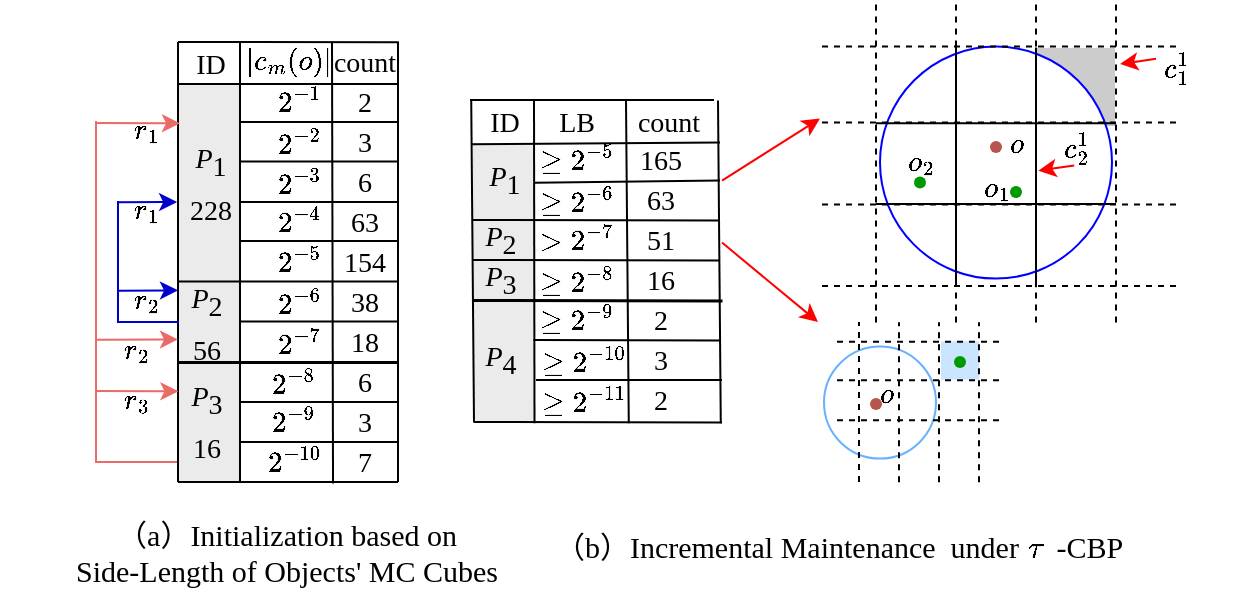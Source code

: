 <mxfile version="15.0.6" type="github" pages="3">
  <diagram id="_1Wtow-dw4-1ti9XIvQA" name="Page-1">
    <mxGraphModel dx="956" dy="80" grid="1" gridSize="10" guides="1" tooltips="1" connect="1" arrows="1" fold="1" page="1" pageScale="1" pageWidth="827" pageHeight="1169" math="1" shadow="0">
      <root>
        <mxCell id="0" />
        <mxCell id="1" parent="0" />
        <mxCell id="E4blvEDHZqpK1_lMUiRl-31" value="" style="whiteSpace=wrap;html=1;aspect=fixed;shadow=0;strokeColor=#FFFFFF;fillColor=#CCCCCC;fontSize=14;" parent="1" vertex="1">
          <mxGeometry x="-210" y="52.5" width="40" height="40" as="geometry" />
        </mxCell>
        <mxCell id="E4blvEDHZqpK1_lMUiRl-22" value="" style="ellipse;whiteSpace=wrap;html=1;aspect=fixed;shadow=0;strokeColor=#0000FF;fillColor=#FFFFFF;fontSize=14;" parent="1" vertex="1">
          <mxGeometry x="-288" y="52.3" width="116" height="116" as="geometry" />
        </mxCell>
        <mxCell id="dBrtnQbdnbP_hNXoyty3-11" value="" style="whiteSpace=wrap;html=1;aspect=fixed;fillColor=#CCE5FF;strokeColor=#FFFFFF;shadow=0;fontSize=14;" parent="1" vertex="1">
          <mxGeometry x="-258" y="199.3" width="20" height="20" as="geometry" />
        </mxCell>
        <mxCell id="dBrtnQbdnbP_hNXoyty3-6" value="" style="rounded=0;whiteSpace=wrap;html=1;fillColor=#EBEBEB;strokeColor=#E8E8E8;fontSize=14;" parent="1" vertex="1">
          <mxGeometry x="-491" y="101.04" width="30" height="138.92" as="geometry" />
        </mxCell>
        <mxCell id="dBrtnQbdnbP_hNXoyty3-5" value="" style="rounded=0;whiteSpace=wrap;html=1;fillColor=#EBEBEB;strokeColor=#E8E8E8;fontSize=14;" parent="1" vertex="1">
          <mxGeometry x="-639" y="71" width="30" height="199" as="geometry" />
        </mxCell>
        <mxCell id="SOsMVHl4s7LR2z6pSPWi-3" value="" style="endArrow=none;html=1;fontSize=14;" parent="1" edge="1">
          <mxGeometry width="50" height="50" relative="1" as="geometry">
            <mxPoint x="-639" y="270" as="sourcePoint" />
            <mxPoint x="-639" y="50" as="targetPoint" />
          </mxGeometry>
        </mxCell>
        <mxCell id="SOsMVHl4s7LR2z6pSPWi-4" value="" style="endArrow=none;html=1;entryX=0.848;entryY=0.004;entryDx=0;entryDy=0;entryPerimeter=0;fontSize=14;" parent="1" target="SOsMVHl4s7LR2z6pSPWi-11" edge="1">
          <mxGeometry width="50" height="50" relative="1" as="geometry">
            <mxPoint x="-639" y="50" as="sourcePoint" />
            <mxPoint x="-529" y="50" as="targetPoint" />
          </mxGeometry>
        </mxCell>
        <mxCell id="SOsMVHl4s7LR2z6pSPWi-5" value="" style="endArrow=none;html=1;fontSize=14;" parent="1" edge="1">
          <mxGeometry width="50" height="50" relative="1" as="geometry">
            <mxPoint x="-639" y="71" as="sourcePoint" />
            <mxPoint x="-529" y="71" as="targetPoint" />
          </mxGeometry>
        </mxCell>
        <mxCell id="SOsMVHl4s7LR2z6pSPWi-6" value="" style="endArrow=none;html=1;fontSize=14;" parent="1" edge="1">
          <mxGeometry width="50" height="50" relative="1" as="geometry">
            <mxPoint x="-529" y="270" as="sourcePoint" />
            <mxPoint x="-529" y="50" as="targetPoint" />
          </mxGeometry>
        </mxCell>
        <mxCell id="SOsMVHl4s7LR2z6pSPWi-7" value="" style="endArrow=none;html=1;fontSize=14;" parent="1" edge="1">
          <mxGeometry width="50" height="50" relative="1" as="geometry">
            <mxPoint x="-608" y="270" as="sourcePoint" />
            <mxPoint x="-608" y="50" as="targetPoint" />
          </mxGeometry>
        </mxCell>
        <mxCell id="SOsMVHl4s7LR2z6pSPWi-8" value="" style="endArrow=none;html=1;exitX=0.984;exitY=1.036;exitDx=0;exitDy=0;exitPerimeter=0;fontSize=14;" parent="1" edge="1">
          <mxGeometry width="50" height="50" relative="1" as="geometry">
            <mxPoint x="-561.48" y="270.72" as="sourcePoint" />
            <mxPoint x="-562" y="50" as="targetPoint" />
          </mxGeometry>
        </mxCell>
        <mxCell id="SOsMVHl4s7LR2z6pSPWi-9" value="&lt;font style=&quot;font-size: 14px;&quot; face=&quot;Times New Roman&quot;&gt;ID&lt;/font&gt;" style="text;html=1;align=center;verticalAlign=middle;resizable=0;points=[];autosize=1;strokeColor=none;fontSize=14;" parent="1" vertex="1">
          <mxGeometry x="-638" y="51" width="30" height="20" as="geometry" />
        </mxCell>
        <mxCell id="SOsMVHl4s7LR2z6pSPWi-11" value="&lt;font style=&quot;font-size: 14px;&quot; face=&quot;Times New Roman&quot;&gt;count&lt;/font&gt;" style="text;html=1;align=center;verticalAlign=middle;resizable=0;points=[];autosize=1;strokeColor=none;fontSize=14;" parent="1" vertex="1">
          <mxGeometry x="-571" y="50" width="50" height="20" as="geometry" />
        </mxCell>
        <mxCell id="SOsMVHl4s7LR2z6pSPWi-14" value="" style="endArrow=none;html=1;fontSize=14;" parent="1" edge="1">
          <mxGeometry width="50" height="50" relative="1" as="geometry">
            <mxPoint x="-639" y="169.76" as="sourcePoint" />
            <mxPoint x="-529" y="169.76" as="targetPoint" />
          </mxGeometry>
        </mxCell>
        <mxCell id="SOsMVHl4s7LR2z6pSPWi-15" value="&lt;font face=&quot;Times New Roman&quot; style=&quot;font-size: 14px;&quot;&gt;&lt;span style=&quot;font-size: 14px;&quot;&gt;&lt;i style=&quot;font-size: 14px;&quot;&gt;P&lt;/i&gt;&lt;/span&gt;&lt;sub style=&quot;font-size: 14px;&quot;&gt;&lt;font style=&quot;font-size: 14px;&quot;&gt;1&lt;br style=&quot;font-size: 14px;&quot;&gt;228&lt;br style=&quot;font-size: 14px;&quot;&gt;&lt;/font&gt;&lt;/sub&gt;&lt;/font&gt;" style="text;html=1;align=center;verticalAlign=middle;resizable=0;points=[];autosize=1;strokeColor=none;fontSize=14;" parent="1" vertex="1">
          <mxGeometry x="-643" y="96" width="40" height="50" as="geometry" />
        </mxCell>
        <mxCell id="SOsMVHl4s7LR2z6pSPWi-18" value="" style="endArrow=none;html=1;fontSize=14;" parent="1" edge="1">
          <mxGeometry width="50" height="50" relative="1" as="geometry">
            <mxPoint x="-608" y="90" as="sourcePoint" />
            <mxPoint x="-529" y="90" as="targetPoint" />
          </mxGeometry>
        </mxCell>
        <mxCell id="SOsMVHl4s7LR2z6pSPWi-19" value="" style="endArrow=none;html=1;fontSize=14;" parent="1" edge="1">
          <mxGeometry width="50" height="50" relative="1" as="geometry">
            <mxPoint x="-608" y="109.76" as="sourcePoint" />
            <mxPoint x="-529" y="109.76" as="targetPoint" />
          </mxGeometry>
        </mxCell>
        <mxCell id="SOsMVHl4s7LR2z6pSPWi-20" value="" style="endArrow=none;html=1;fontSize=14;" parent="1" edge="1">
          <mxGeometry width="50" height="50" relative="1" as="geometry">
            <mxPoint x="-608" y="130.0" as="sourcePoint" />
            <mxPoint x="-529" y="130.0" as="targetPoint" />
          </mxGeometry>
        </mxCell>
        <mxCell id="SOsMVHl4s7LR2z6pSPWi-25" value="&lt;font face=&quot;Times New Roman&quot; style=&quot;font-size: 14px;&quot;&gt;2&lt;/font&gt;" style="text;html=1;align=center;verticalAlign=middle;resizable=0;points=[];autosize=1;strokeColor=none;fontSize=14;" parent="1" vertex="1">
          <mxGeometry x="-556" y="70" width="20" height="20" as="geometry" />
        </mxCell>
        <mxCell id="SOsMVHl4s7LR2z6pSPWi-26" value="&lt;font face=&quot;Times New Roman&quot; style=&quot;font-size: 14px;&quot;&gt;3&lt;/font&gt;" style="text;html=1;align=center;verticalAlign=middle;resizable=0;points=[];autosize=1;strokeColor=none;fontSize=14;" parent="1" vertex="1">
          <mxGeometry x="-556" y="90" width="20" height="20" as="geometry" />
        </mxCell>
        <mxCell id="SOsMVHl4s7LR2z6pSPWi-27" value="&lt;font face=&quot;Times New Roman&quot; style=&quot;font-size: 14px;&quot;&gt;6&lt;/font&gt;" style="text;html=1;align=center;verticalAlign=middle;resizable=0;points=[];autosize=1;strokeColor=none;fontSize=14;" parent="1" vertex="1">
          <mxGeometry x="-556" y="110" width="20" height="20" as="geometry" />
        </mxCell>
        <mxCell id="SOsMVHl4s7LR2z6pSPWi-28" value="&lt;font face=&quot;Times New Roman&quot; style=&quot;font-size: 14px;&quot;&gt;63&lt;/font&gt;" style="text;html=1;align=center;verticalAlign=middle;resizable=0;points=[];autosize=1;strokeColor=none;fontSize=14;" parent="1" vertex="1">
          <mxGeometry x="-561" y="130" width="30" height="20" as="geometry" />
        </mxCell>
        <mxCell id="SOsMVHl4s7LR2z6pSPWi-30" value="" style="endArrow=none;html=1;fontSize=14;strokeWidth=1.5;" parent="1" edge="1">
          <mxGeometry width="50" height="50" relative="1" as="geometry">
            <mxPoint x="-639" y="210" as="sourcePoint" />
            <mxPoint x="-529" y="210" as="targetPoint" />
          </mxGeometry>
        </mxCell>
        <mxCell id="SOsMVHl4s7LR2z6pSPWi-31" value="&lt;font style=&quot;font-size: 14px;&quot; face=&quot;Times New Roman&quot;&gt;&lt;i style=&quot;font-size: 14px;&quot;&gt;P&lt;/i&gt;&lt;sub style=&quot;font-size: 14px;&quot;&gt;2&lt;br style=&quot;font-size: 14px;&quot;&gt;56&lt;br style=&quot;font-size: 14px;&quot;&gt;&lt;/sub&gt;&lt;/font&gt;" style="text;html=1;align=center;verticalAlign=middle;resizable=0;points=[];autosize=1;strokeColor=none;fontSize=14;" parent="1" vertex="1">
          <mxGeometry x="-640" y="166" width="30" height="50" as="geometry" />
        </mxCell>
        <mxCell id="SOsMVHl4s7LR2z6pSPWi-32" value="" style="endArrow=none;html=1;fontSize=14;" parent="1" edge="1">
          <mxGeometry width="50" height="50" relative="1" as="geometry">
            <mxPoint x="-608" y="149.52" as="sourcePoint" />
            <mxPoint x="-529" y="149.52" as="targetPoint" />
          </mxGeometry>
        </mxCell>
        <mxCell id="SOsMVHl4s7LR2z6pSPWi-36" value="&lt;font face=&quot;Times New Roman&quot; style=&quot;font-size: 14px;&quot;&gt;154&lt;/font&gt;" style="text;html=1;align=center;verticalAlign=middle;resizable=0;points=[];autosize=1;strokeColor=none;fontSize=14;" parent="1" vertex="1">
          <mxGeometry x="-566" y="150" width="40" height="20" as="geometry" />
        </mxCell>
        <mxCell id="SOsMVHl4s7LR2z6pSPWi-37" value="" style="endArrow=none;html=1;fontSize=14;" parent="1" edge="1">
          <mxGeometry width="50" height="50" relative="1" as="geometry">
            <mxPoint x="-608" y="189.76" as="sourcePoint" />
            <mxPoint x="-529" y="189.76" as="targetPoint" />
          </mxGeometry>
        </mxCell>
        <mxCell id="SOsMVHl4s7LR2z6pSPWi-42" value="&lt;font face=&quot;Times New Roman&quot; style=&quot;font-size: 14px;&quot;&gt;38&lt;/font&gt;" style="text;html=1;align=center;verticalAlign=middle;resizable=0;points=[];autosize=1;strokeColor=none;fontSize=14;" parent="1" vertex="1">
          <mxGeometry x="-561" y="170" width="30" height="20" as="geometry" />
        </mxCell>
        <mxCell id="SOsMVHl4s7LR2z6pSPWi-43" value="&lt;font face=&quot;Times New Roman&quot; style=&quot;font-size: 14px;&quot;&gt;18&lt;/font&gt;" style="text;html=1;align=center;verticalAlign=middle;resizable=0;points=[];autosize=1;strokeColor=none;fontSize=14;" parent="1" vertex="1">
          <mxGeometry x="-561" y="190" width="30" height="20" as="geometry" />
        </mxCell>
        <mxCell id="SOsMVHl4s7LR2z6pSPWi-44" value="" style="endArrow=none;html=1;fontSize=14;" parent="1" edge="1">
          <mxGeometry width="50" height="50" relative="1" as="geometry">
            <mxPoint x="-639" y="270" as="sourcePoint" />
            <mxPoint x="-529" y="270" as="targetPoint" />
          </mxGeometry>
        </mxCell>
        <mxCell id="SOsMVHl4s7LR2z6pSPWi-45" value="&lt;font style=&quot;font-size: 14px;&quot; face=&quot;Times New Roman&quot;&gt;&lt;i style=&quot;font-size: 14px;&quot;&gt;P&lt;/i&gt;&lt;sub style=&quot;font-size: 14px;&quot;&gt;3&lt;br style=&quot;font-size: 14px;&quot;&gt;16&lt;br style=&quot;font-size: 14px;&quot;&gt;&lt;/sub&gt;&lt;/font&gt;" style="text;html=1;align=center;verticalAlign=middle;resizable=0;points=[];autosize=1;strokeColor=none;fontSize=14;" parent="1" vertex="1">
          <mxGeometry x="-640" y="215" width="30" height="50" as="geometry" />
        </mxCell>
        <mxCell id="SOsMVHl4s7LR2z6pSPWi-46" value="" style="endArrow=none;html=1;fontSize=14;" parent="1" edge="1">
          <mxGeometry width="50" height="50" relative="1" as="geometry">
            <mxPoint x="-608" y="230" as="sourcePoint" />
            <mxPoint x="-529" y="230" as="targetPoint" />
          </mxGeometry>
        </mxCell>
        <mxCell id="SOsMVHl4s7LR2z6pSPWi-47" value="" style="endArrow=none;html=1;fontSize=14;" parent="1" edge="1">
          <mxGeometry width="50" height="50" relative="1" as="geometry">
            <mxPoint x="-608" y="250" as="sourcePoint" />
            <mxPoint x="-529" y="250" as="targetPoint" />
          </mxGeometry>
        </mxCell>
        <mxCell id="SOsMVHl4s7LR2z6pSPWi-52" value="&lt;font face=&quot;Times New Roman&quot; style=&quot;font-size: 14px&quot;&gt;6&lt;/font&gt;" style="text;html=1;align=center;verticalAlign=middle;resizable=0;points=[];autosize=1;strokeColor=none;fontSize=14;strokeWidth=1.5;" parent="1" vertex="1">
          <mxGeometry x="-556" y="210" width="20" height="20" as="geometry" />
        </mxCell>
        <mxCell id="SOsMVHl4s7LR2z6pSPWi-53" value="&lt;font face=&quot;Times New Roman&quot; style=&quot;font-size: 14px;&quot;&gt;3&lt;/font&gt;" style="text;html=1;align=center;verticalAlign=middle;resizable=0;points=[];autosize=1;strokeColor=none;fontSize=14;" parent="1" vertex="1">
          <mxGeometry x="-556" y="230" width="20" height="20" as="geometry" />
        </mxCell>
        <mxCell id="SOsMVHl4s7LR2z6pSPWi-54" value="&lt;font face=&quot;Times New Roman&quot; style=&quot;font-size: 14px&quot;&gt;7&lt;/font&gt;" style="text;html=1;align=center;verticalAlign=middle;resizable=0;points=[];autosize=1;strokeColor=none;fontSize=14;" parent="1" vertex="1">
          <mxGeometry x="-556" y="250" width="20" height="20" as="geometry" />
        </mxCell>
        <mxCell id="SOsMVHl4s7LR2z6pSPWi-56" value="" style="endArrow=none;html=1;fontSize=14;" parent="1" edge="1">
          <mxGeometry width="50" height="50" relative="1" as="geometry">
            <mxPoint x="-493" y="79" as="sourcePoint" />
            <mxPoint x="-371" y="79" as="targetPoint" />
          </mxGeometry>
        </mxCell>
        <mxCell id="SOsMVHl4s7LR2z6pSPWi-57" value="" style="endArrow=none;html=1;exitX=-0.038;exitY=1.04;exitDx=0;exitDy=0;exitPerimeter=0;fontSize=14;" parent="1" source="SOsMVHl4s7LR2z6pSPWi-61" edge="1">
          <mxGeometry width="50" height="50" relative="1" as="geometry">
            <mxPoint x="-478" y="100.3" as="sourcePoint" />
            <mxPoint x="-368" y="100.3" as="targetPoint" />
          </mxGeometry>
        </mxCell>
        <mxCell id="SOsMVHl4s7LR2z6pSPWi-59" value="" style="endArrow=none;html=1;exitX=0.075;exitY=1.064;exitDx=0;exitDy=0;exitPerimeter=0;fontSize=14;" parent="1" edge="1">
          <mxGeometry width="50" height="50" relative="1" as="geometry">
            <mxPoint x="-460.75" y="240.58" as="sourcePoint" />
            <mxPoint x="-461" y="79.3" as="targetPoint" />
          </mxGeometry>
        </mxCell>
        <mxCell id="SOsMVHl4s7LR2z6pSPWi-60" value="" style="endArrow=none;html=1;exitX=1.013;exitY=1.064;exitDx=0;exitDy=0;exitPerimeter=0;fontSize=14;" parent="1" edge="1">
          <mxGeometry width="50" height="50" relative="1" as="geometry">
            <mxPoint x="-413.61" y="240.64" as="sourcePoint" />
            <mxPoint x="-415" y="79.36" as="targetPoint" />
          </mxGeometry>
        </mxCell>
        <mxCell id="SOsMVHl4s7LR2z6pSPWi-61" value="&lt;font style=&quot;font-size: 14px;&quot; face=&quot;Times New Roman&quot;&gt;ID&lt;/font&gt;" style="text;html=1;align=center;verticalAlign=middle;resizable=0;points=[];autosize=1;strokeColor=none;fontSize=14;" parent="1" vertex="1">
          <mxGeometry x="-491" y="80.3" width="30" height="20" as="geometry" />
        </mxCell>
        <mxCell id="SOsMVHl4s7LR2z6pSPWi-62" value="&lt;font style=&quot;font-size: 14px;&quot; face=&quot;Times New Roman&quot;&gt;&lt;span style=&quot;font-size: 14px;&quot;&gt;LB&lt;/span&gt;&lt;/font&gt;" style="text;html=1;align=center;verticalAlign=middle;resizable=0;points=[];autosize=1;strokeColor=none;fontStyle=0;fontSize=14;" parent="1" vertex="1">
          <mxGeometry x="-455" y="80.3" width="30" height="20" as="geometry" />
        </mxCell>
        <mxCell id="SOsMVHl4s7LR2z6pSPWi-63" value="&lt;font style=&quot;font-size: 14px;&quot; face=&quot;Times New Roman&quot;&gt;count&lt;/font&gt;" style="text;html=1;align=center;verticalAlign=middle;resizable=0;points=[];autosize=1;strokeColor=none;fontSize=14;" parent="1" vertex="1">
          <mxGeometry x="-419" y="80.3" width="50" height="20" as="geometry" />
        </mxCell>
        <mxCell id="SOsMVHl4s7LR2z6pSPWi-65" value="&lt;font style=&quot;font-size: 14px;&quot; face=&quot;Times New Roman&quot;&gt;&lt;i style=&quot;font-size: 14px;&quot;&gt;P&lt;/i&gt;&lt;/font&gt;&lt;font style=&quot;font-size: 14px;&quot; face=&quot;Times New Roman&quot;&gt;&lt;sub style=&quot;font-size: 14px;&quot;&gt;1&lt;/sub&gt;&lt;/font&gt;" style="text;html=1;align=center;verticalAlign=middle;resizable=0;points=[];autosize=1;strokeColor=none;fontSize=14;" parent="1" vertex="1">
          <mxGeometry x="-491" y="104.3" width="30" height="30" as="geometry" />
        </mxCell>
        <mxCell id="SOsMVHl4s7LR2z6pSPWi-66" value="" style="endArrow=none;html=1;exitX=1.007;exitY=0.535;exitDx=0;exitDy=0;exitPerimeter=0;fontSize=14;" parent="1" source="SOsMVHl4s7LR2z6pSPWi-65" edge="1">
          <mxGeometry width="50" height="50" relative="1" as="geometry">
            <mxPoint x="-447" y="119.3" as="sourcePoint" />
            <mxPoint x="-368" y="119.3" as="targetPoint" />
          </mxGeometry>
        </mxCell>
        <mxCell id="SOsMVHl4s7LR2z6pSPWi-73" value="&lt;font face=&quot;Times New Roman&quot; style=&quot;font-size: 14px;&quot;&gt;165&lt;/font&gt;" style="text;html=1;align=center;verticalAlign=middle;resizable=0;points=[];autosize=1;strokeColor=none;fontSize=14;" parent="1" vertex="1">
          <mxGeometry x="-418" y="99.3" width="40" height="20" as="geometry" />
        </mxCell>
        <mxCell id="SOsMVHl4s7LR2z6pSPWi-74" value="&lt;font face=&quot;Times New Roman&quot; style=&quot;font-size: 14px;&quot;&gt;63&lt;/font&gt;" style="text;html=1;align=center;verticalAlign=middle;resizable=0;points=[];autosize=1;strokeColor=none;fontSize=14;" parent="1" vertex="1">
          <mxGeometry x="-413" y="119.3" width="30" height="20" as="geometry" />
        </mxCell>
        <mxCell id="SOsMVHl4s7LR2z6pSPWi-75" value="&lt;font face=&quot;Times New Roman&quot; style=&quot;font-size: 14px;&quot;&gt;51&lt;/font&gt;" style="text;html=1;align=center;verticalAlign=middle;resizable=0;points=[];autosize=1;strokeColor=none;fontSize=14;" parent="1" vertex="1">
          <mxGeometry x="-413" y="139.3" width="30" height="20" as="geometry" />
        </mxCell>
        <mxCell id="SOsMVHl4s7LR2z6pSPWi-76" value="&lt;font face=&quot;Times New Roman&quot; style=&quot;font-size: 14px;&quot;&gt;16&lt;/font&gt;" style="text;html=1;align=center;verticalAlign=middle;resizable=0;points=[];autosize=1;strokeColor=none;fontSize=14;" parent="1" vertex="1">
          <mxGeometry x="-413" y="159.3" width="30" height="20" as="geometry" />
        </mxCell>
        <mxCell id="SOsMVHl4s7LR2z6pSPWi-77" value="" style="endArrow=none;html=1;exitX=0;exitY=1;exitDx=0;exitDy=0;fontSize=14;" parent="1" source="dBrtnQbdnbP_hNXoyty3-6" edge="1">
          <mxGeometry width="50" height="50" relative="1" as="geometry">
            <mxPoint x="-477" y="240.3" as="sourcePoint" />
            <mxPoint x="-367" y="240.3" as="targetPoint" />
          </mxGeometry>
        </mxCell>
        <mxCell id="SOsMVHl4s7LR2z6pSPWi-78" value="&lt;font face=&quot;Times New Roman&quot; style=&quot;font-size: 14px;&quot;&gt;&lt;i style=&quot;font-size: 14px;&quot;&gt;P&lt;/i&gt;&lt;span style=&quot;font-size: 14px;&quot;&gt;&lt;sub style=&quot;font-size: 14px;&quot;&gt;4&lt;/sub&gt;&lt;/span&gt;&lt;/font&gt;" style="text;html=1;align=center;verticalAlign=middle;resizable=0;points=[];autosize=1;strokeColor=none;fontSize=14;" parent="1" vertex="1">
          <mxGeometry x="-493" y="194.3" width="30" height="30" as="geometry" />
        </mxCell>
        <mxCell id="SOsMVHl4s7LR2z6pSPWi-81" value="&lt;font face=&quot;Times New Roman&quot; style=&quot;font-size: 14px;&quot;&gt;2&lt;/font&gt;" style="text;html=1;align=center;verticalAlign=middle;resizable=0;points=[];autosize=1;strokeColor=none;fontSize=14;" parent="1" vertex="1">
          <mxGeometry x="-408" y="179.3" width="20" height="20" as="geometry" />
        </mxCell>
        <mxCell id="SOsMVHl4s7LR2z6pSPWi-82" value="" style="endArrow=none;html=1;fontSize=14;" parent="1" edge="1">
          <mxGeometry width="50" height="50" relative="1" as="geometry">
            <mxPoint x="-460" y="219" as="sourcePoint" />
            <mxPoint x="-367" y="219.06" as="targetPoint" />
          </mxGeometry>
        </mxCell>
        <mxCell id="SOsMVHl4s7LR2z6pSPWi-85" value="&lt;font face=&quot;Times New Roman&quot; style=&quot;font-size: 14px;&quot;&gt;3&lt;/font&gt;" style="text;html=1;align=center;verticalAlign=middle;resizable=0;points=[];autosize=1;strokeColor=none;fontSize=14;" parent="1" vertex="1">
          <mxGeometry x="-408" y="199.3" width="20" height="20" as="geometry" />
        </mxCell>
        <mxCell id="SOsMVHl4s7LR2z6pSPWi-86" value="&lt;font face=&quot;Times New Roman&quot; style=&quot;font-size: 14px;&quot;&gt;2&lt;/font&gt;" style="text;html=1;align=center;verticalAlign=middle;resizable=0;points=[];autosize=1;strokeColor=none;fontSize=14;" parent="1" vertex="1">
          <mxGeometry x="-408" y="219.3" width="20" height="20" as="geometry" />
        </mxCell>
        <mxCell id="SOsMVHl4s7LR2z6pSPWi-88" value="&lt;font style=&quot;font-size: 14px;&quot; face=&quot;Times New Roman&quot;&gt;&lt;i style=&quot;font-size: 14px;&quot;&gt;P&lt;/i&gt;&lt;sub style=&quot;font-size: 14px;&quot;&gt;3&lt;/sub&gt;&lt;/font&gt;" style="text;html=1;align=center;verticalAlign=middle;resizable=0;points=[];autosize=1;strokeColor=none;fontSize=14;" parent="1" vertex="1">
          <mxGeometry x="-493" y="154.3" width="30" height="30" as="geometry" />
        </mxCell>
        <mxCell id="SOsMVHl4s7LR2z6pSPWi-101" value="" style="endArrow=none;html=1;fontSize=14;" parent="1" edge="1">
          <mxGeometry width="50" height="50" relative="1" as="geometry">
            <mxPoint x="-492" y="139" as="sourcePoint" />
            <mxPoint x="-368" y="139.3" as="targetPoint" />
          </mxGeometry>
        </mxCell>
        <mxCell id="SOsMVHl4s7LR2z6pSPWi-102" value="&lt;font style=&quot;font-size: 14px;&quot; face=&quot;Times New Roman&quot;&gt;&lt;i style=&quot;font-size: 14px;&quot;&gt;P&lt;/i&gt;&lt;sub style=&quot;font-size: 14px;&quot;&gt;2&lt;/sub&gt;&lt;/font&gt;" style="text;html=1;align=center;verticalAlign=middle;resizable=0;points=[];autosize=1;strokeColor=none;fontSize=14;" parent="1" vertex="1">
          <mxGeometry x="-493" y="134.3" width="30" height="30" as="geometry" />
        </mxCell>
        <mxCell id="SOsMVHl4s7LR2z6pSPWi-103" value="" style="endArrow=none;html=1;fontSize=14;" parent="1" edge="1">
          <mxGeometry width="50" height="50" relative="1" as="geometry">
            <mxPoint x="-492" y="159" as="sourcePoint" />
            <mxPoint x="-368" y="159.3" as="targetPoint" />
          </mxGeometry>
        </mxCell>
        <mxCell id="SOsMVHl4s7LR2z6pSPWi-104" value="" style="endArrow=none;html=1;spacingLeft=-16;spacing=1;fontSize=14;strokeWidth=1.5;" parent="1" edge="1">
          <mxGeometry width="50" height="50" relative="1" as="geometry">
            <mxPoint x="-492" y="179" as="sourcePoint" />
            <mxPoint x="-367" y="179.3" as="targetPoint" />
          </mxGeometry>
        </mxCell>
        <mxCell id="SOsMVHl4s7LR2z6pSPWi-105" value="" style="endArrow=none;html=1;exitX=0.991;exitY=0.705;exitDx=0;exitDy=0;exitPerimeter=0;fontSize=14;" parent="1" source="dBrtnQbdnbP_hNXoyty3-6" edge="1">
          <mxGeometry width="50" height="50" relative="1" as="geometry">
            <mxPoint x="-460" y="199" as="sourcePoint" />
            <mxPoint x="-368" y="199.3" as="targetPoint" />
          </mxGeometry>
        </mxCell>
        <mxCell id="SOsMVHl4s7LR2z6pSPWi-106" value="" style="endArrow=none;html=1;exitX=1.013;exitY=1.064;exitDx=0;exitDy=0;exitPerimeter=0;fontSize=14;" parent="1" edge="1">
          <mxGeometry width="50" height="50" relative="1" as="geometry">
            <mxPoint x="-367.61" y="240.58" as="sourcePoint" />
            <mxPoint x="-369" y="79.3" as="targetPoint" />
          </mxGeometry>
        </mxCell>
        <mxCell id="SOsMVHl4s7LR2z6pSPWi-107" value="" style="endArrow=none;html=1;exitX=1.013;exitY=1.064;exitDx=0;exitDy=0;exitPerimeter=0;fontSize=14;" parent="1" edge="1">
          <mxGeometry width="50" height="50" relative="1" as="geometry">
            <mxPoint x="-491.0" y="240.3" as="sourcePoint" />
            <mxPoint x="-492.39" y="79.02" as="targetPoint" />
          </mxGeometry>
        </mxCell>
        <mxCell id="SOsMVHl4s7LR2z6pSPWi-108" value="" style="endArrow=classic;html=1;fillColor=#FF0000;strokeColor=#FF0000;fontSize=14;" parent="1" edge="1">
          <mxGeometry width="50" height="50" relative="1" as="geometry">
            <mxPoint x="-367" y="119.3" as="sourcePoint" />
            <mxPoint x="-318" y="88.3" as="targetPoint" />
          </mxGeometry>
        </mxCell>
        <mxCell id="SOsMVHl4s7LR2z6pSPWi-109" value="" style="endArrow=classic;html=1;strokeColor=#FF0000;fontSize=14;" parent="1" edge="1">
          <mxGeometry width="50" height="50" relative="1" as="geometry">
            <mxPoint x="-367" y="150.3" as="sourcePoint" />
            <mxPoint x="-319" y="190" as="targetPoint" />
          </mxGeometry>
        </mxCell>
        <mxCell id="E4blvEDHZqpK1_lMUiRl-1" value="" style="endArrow=none;dashed=1;html=1;fontSize=14;" parent="1" edge="1">
          <mxGeometry width="50" height="50" relative="1" as="geometry">
            <mxPoint x="-228.5" y="199.92" as="sourcePoint" />
            <mxPoint x="-309.5" y="199.92" as="targetPoint" />
          </mxGeometry>
        </mxCell>
        <mxCell id="E4blvEDHZqpK1_lMUiRl-9" value="" style="endArrow=none;dashed=1;html=1;fontSize=14;" parent="1" edge="1">
          <mxGeometry width="50" height="50" relative="1" as="geometry">
            <mxPoint x="-238.5" y="270.08" as="sourcePoint" />
            <mxPoint x="-238.5" y="190.08" as="targetPoint" />
          </mxGeometry>
        </mxCell>
        <mxCell id="E4blvEDHZqpK1_lMUiRl-10" value="" style="ellipse;whiteSpace=wrap;html=1;aspect=fixed;shadow=0;fillColor=#FFFFFF;strokeColor=#66B2FF;fontSize=14;" parent="1" vertex="1">
          <mxGeometry x="-316" y="202.3" width="56" height="56" as="geometry" />
        </mxCell>
        <mxCell id="E4blvEDHZqpK1_lMUiRl-3" value="" style="endArrow=none;dashed=1;html=1;fontSize=14;" parent="1" edge="1">
          <mxGeometry width="50" height="50" relative="1" as="geometry">
            <mxPoint x="-228.5" y="219.14" as="sourcePoint" />
            <mxPoint x="-309.5" y="219.14" as="targetPoint" />
          </mxGeometry>
        </mxCell>
        <mxCell id="E4blvEDHZqpK1_lMUiRl-4" value="" style="endArrow=none;dashed=1;html=1;fontSize=14;" parent="1" edge="1">
          <mxGeometry width="50" height="50" relative="1" as="geometry">
            <mxPoint x="-228.5" y="239.14" as="sourcePoint" />
            <mxPoint x="-309.5" y="239.14" as="targetPoint" />
          </mxGeometry>
        </mxCell>
        <mxCell id="E4blvEDHZqpK1_lMUiRl-7" value="" style="endArrow=none;dashed=1;html=1;fontSize=14;" parent="1" edge="1">
          <mxGeometry width="50" height="50" relative="1" as="geometry">
            <mxPoint x="-278.5" y="270.08" as="sourcePoint" />
            <mxPoint x="-278.5" y="190.08" as="targetPoint" />
          </mxGeometry>
        </mxCell>
        <mxCell id="E4blvEDHZqpK1_lMUiRl-8" value="" style="endArrow=none;dashed=1;html=1;fontSize=14;" parent="1" edge="1">
          <mxGeometry width="50" height="50" relative="1" as="geometry">
            <mxPoint x="-258.5" y="270.08" as="sourcePoint" />
            <mxPoint x="-258.5" y="190.08" as="targetPoint" />
          </mxGeometry>
        </mxCell>
        <mxCell id="SOsMVHl4s7LR2z6pSPWi-133" value="" style="shape=waypoint;sketch=0;fillStyle=solid;size=6;pointerEvents=1;points=[];fillColor=none;resizable=0;rotatable=0;perimeter=centerPerimeter;snapToPoint=1;strokeColor=#009900;fontSize=14;" parent="1" vertex="1">
          <mxGeometry x="-268" y="190.0" width="40" height="40" as="geometry" />
        </mxCell>
        <mxCell id="E4blvEDHZqpK1_lMUiRl-14" value="" style="endArrow=none;dashed=1;html=1;fontSize=14;" parent="1" edge="1">
          <mxGeometry width="50" height="50" relative="1" as="geometry">
            <mxPoint x="-140" y="52.3" as="sourcePoint" />
            <mxPoint x="-320" y="52.3" as="targetPoint" />
          </mxGeometry>
        </mxCell>
        <mxCell id="E4blvEDHZqpK1_lMUiRl-15" value="" style="endArrow=none;dashed=1;html=1;fontSize=14;" parent="1" edge="1">
          <mxGeometry width="50" height="50" relative="1" as="geometry">
            <mxPoint x="-140" y="90.3" as="sourcePoint" />
            <mxPoint x="-320" y="90.3" as="targetPoint" />
          </mxGeometry>
        </mxCell>
        <mxCell id="E4blvEDHZqpK1_lMUiRl-16" value="" style="endArrow=none;dashed=1;html=1;fontSize=14;" parent="1" edge="1">
          <mxGeometry width="50" height="50" relative="1" as="geometry">
            <mxPoint x="-140" y="131.3" as="sourcePoint" />
            <mxPoint x="-320" y="131.3" as="targetPoint" />
          </mxGeometry>
        </mxCell>
        <mxCell id="E4blvEDHZqpK1_lMUiRl-18" value="" style="endArrow=none;dashed=1;html=1;fontSize=14;" parent="1" edge="1">
          <mxGeometry width="50" height="50" relative="1" as="geometry">
            <mxPoint x="-290" y="190.3" as="sourcePoint" />
            <mxPoint x="-290" y="30.3" as="targetPoint" />
          </mxGeometry>
        </mxCell>
        <mxCell id="E4blvEDHZqpK1_lMUiRl-19" value="" style="endArrow=none;dashed=1;html=1;fontSize=14;" parent="1" edge="1">
          <mxGeometry width="50" height="50" relative="1" as="geometry">
            <mxPoint x="-250" y="190.3" as="sourcePoint" />
            <mxPoint x="-250" y="30.3" as="targetPoint" />
          </mxGeometry>
        </mxCell>
        <mxCell id="E4blvEDHZqpK1_lMUiRl-20" value="" style="endArrow=none;dashed=1;html=1;fontSize=14;" parent="1" edge="1">
          <mxGeometry width="50" height="50" relative="1" as="geometry">
            <mxPoint x="-210" y="190.3" as="sourcePoint" />
            <mxPoint x="-210" y="30.3" as="targetPoint" />
          </mxGeometry>
        </mxCell>
        <mxCell id="E4blvEDHZqpK1_lMUiRl-21" value="" style="endArrow=none;dashed=1;html=1;fontSize=14;" parent="1" edge="1">
          <mxGeometry width="50" height="50" relative="1" as="geometry">
            <mxPoint x="-170" y="190.3" as="sourcePoint" />
            <mxPoint x="-170" y="30.3" as="targetPoint" />
          </mxGeometry>
        </mxCell>
        <mxCell id="E4blvEDHZqpK1_lMUiRl-24" value="" style="endArrow=none;html=1;shadow=0;fontSize=14;" parent="1" edge="1">
          <mxGeometry width="50" height="50" relative="1" as="geometry">
            <mxPoint x="-290" y="90.67" as="sourcePoint" />
            <mxPoint x="-170" y="90.67" as="targetPoint" />
          </mxGeometry>
        </mxCell>
        <mxCell id="E4blvEDHZqpK1_lMUiRl-25" value="" style="endArrow=none;html=1;shadow=0;fontSize=14;" parent="1" edge="1">
          <mxGeometry width="50" height="50" relative="1" as="geometry">
            <mxPoint x="-290" y="131" as="sourcePoint" />
            <mxPoint x="-170" y="131" as="targetPoint" />
          </mxGeometry>
        </mxCell>
        <mxCell id="E4blvEDHZqpK1_lMUiRl-27" value="" style="endArrow=none;html=1;shadow=0;fontSize=14;" parent="1" edge="1">
          <mxGeometry width="50" height="50" relative="1" as="geometry">
            <mxPoint x="-250" y="52.0" as="sourcePoint" />
            <mxPoint x="-250" y="171.8" as="targetPoint" />
          </mxGeometry>
        </mxCell>
        <mxCell id="E4blvEDHZqpK1_lMUiRl-28" value="" style="endArrow=none;html=1;shadow=0;fontSize=14;" parent="1" edge="1">
          <mxGeometry width="50" height="50" relative="1" as="geometry">
            <mxPoint x="-210" y="52.8" as="sourcePoint" />
            <mxPoint x="-210" y="172.6" as="targetPoint" />
          </mxGeometry>
        </mxCell>
        <mxCell id="E4blvEDHZqpK1_lMUiRl-32" value="" style="shape=waypoint;sketch=0;fillStyle=solid;size=6;pointerEvents=1;points=[];fillColor=none;resizable=0;rotatable=0;perimeter=centerPerimeter;snapToPoint=1;strokeColor=#009900;fontSize=14;" parent="1" vertex="1">
          <mxGeometry x="-240.0" y="105.0" width="40" height="40" as="geometry" />
        </mxCell>
        <mxCell id="E4blvEDHZqpK1_lMUiRl-33" value="" style="shape=waypoint;sketch=0;fillStyle=solid;size=6;pointerEvents=1;points=[];fillColor=none;resizable=0;rotatable=0;perimeter=centerPerimeter;snapToPoint=1;strokeColor=#009900;fontSize=14;" parent="1" vertex="1">
          <mxGeometry x="-288.0" y="100.3" width="40" height="40" as="geometry" />
        </mxCell>
        <mxCell id="E4blvEDHZqpK1_lMUiRl-35" value="" style="endArrow=classic;html=1;shadow=0;strokeColor=#FFFFFF;fontSize=14;" parent="1" edge="1">
          <mxGeometry width="50" height="50" relative="1" as="geometry">
            <mxPoint x="-720" y="285" as="sourcePoint" />
            <mxPoint x="-670" y="235" as="targetPoint" />
          </mxGeometry>
        </mxCell>
        <mxCell id="E4blvEDHZqpK1_lMUiRl-38" value="" style="shape=partialRectangle;whiteSpace=wrap;html=1;top=0;left=0;fillColor=none;shadow=0;strokeColor=#EA6B66;direction=south;fontSize=14;" parent="1" vertex="1">
          <mxGeometry x="-680" y="90" width="40" height="170" as="geometry" />
        </mxCell>
        <mxCell id="E4blvEDHZqpK1_lMUiRl-40" value="" style="shape=partialRectangle;whiteSpace=wrap;html=1;top=0;left=0;fillColor=none;shadow=0;strokeColor=#0000CC;direction=south;fontSize=14;" parent="1" vertex="1">
          <mxGeometry x="-669" y="130" width="30" height="60" as="geometry" />
        </mxCell>
        <mxCell id="E4blvEDHZqpK1_lMUiRl-43" value="" style="endArrow=classic;html=1;shadow=0;strokeColor=#EA6B66;exitX=0.783;exitY=0.997;exitDx=0;exitDy=0;exitPerimeter=0;fontSize=14;" parent="1" edge="1">
          <mxGeometry width="50" height="50" relative="1" as="geometry">
            <mxPoint x="-679.88" y="198.875" as="sourcePoint" />
            <mxPoint x="-639" y="198.71" as="targetPoint" />
          </mxGeometry>
        </mxCell>
        <mxCell id="E4blvEDHZqpK1_lMUiRl-44" value="" style="endArrow=classic;html=1;shadow=0;strokeColor=#EA6B66;fontSize=14;" parent="1" edge="1">
          <mxGeometry width="50" height="50" relative="1" as="geometry">
            <mxPoint x="-680" y="90.5" as="sourcePoint" />
            <mxPoint x="-638" y="90.64" as="targetPoint" />
          </mxGeometry>
        </mxCell>
        <mxCell id="E4blvEDHZqpK1_lMUiRl-45" value="" style="endArrow=classic;html=1;shadow=0;strokeColor=#0000CC;fillColor=#0000FF;entryX=1.05;entryY=0.94;entryDx=0;entryDy=0;entryPerimeter=0;fontSize=14;exitX=0.739;exitY=0.985;exitDx=0;exitDy=0;exitPerimeter=0;" parent="1" edge="1" source="E4blvEDHZqpK1_lMUiRl-40">
          <mxGeometry width="50" height="50" relative="1" as="geometry">
            <mxPoint x="-660.5" y="174.14" as="sourcePoint" />
            <mxPoint x="-639" y="174.18" as="targetPoint" />
          </mxGeometry>
        </mxCell>
        <mxCell id="dBrtnQbdnbP_hNXoyty3-1" value="&lt;font face=&quot;Times New Roman&quot; style=&quot;font-size: 14px&quot;&gt;&lt;font style=&quot;font-size: 14px&quot;&gt;&lt;i style=&quot;font-size: 14px&quot;&gt;$$r_1&lt;br&gt;$$&lt;/i&gt;&lt;/font&gt;&lt;/font&gt;" style="text;html=1;align=center;verticalAlign=middle;resizable=0;points=[];autosize=1;strokeColor=none;fontSize=14;" parent="1" vertex="1">
          <mxGeometry x="-680" y="74.3" width="50" height="40" as="geometry" />
        </mxCell>
        <mxCell id="E4blvEDHZqpK1_lMUiRl-6" value="" style="endArrow=none;dashed=1;html=1;fontSize=14;" parent="1" edge="1">
          <mxGeometry width="50" height="50" relative="1" as="geometry">
            <mxPoint x="-298.5" y="270.0" as="sourcePoint" />
            <mxPoint x="-298.5" y="190.0" as="targetPoint" />
          </mxGeometry>
        </mxCell>
        <mxCell id="TgXw0Lu5bYYEqpKtV-oY-40" value="&lt;font face=&quot;Times New Roman&quot; style=&quot;font-size: 14px;&quot;&gt;$$c^1_1$$&lt;/font&gt;" style="text;html=1;align=center;verticalAlign=middle;resizable=0;points=[];autosize=1;strokeColor=none;fontSize=14;" parent="1" vertex="1">
          <mxGeometry x="-180" y="52.5" width="80" height="20" as="geometry" />
        </mxCell>
        <mxCell id="uY6MUYiCeZcARheirXIh-1" value="&lt;font face=&quot;Times New Roman&quot; style=&quot;font-size: 14px;&quot;&gt;$$|c_m(o)|$$&lt;/font&gt;" style="text;html=1;align=center;verticalAlign=middle;resizable=0;points=[];autosize=1;strokeColor=none;fontSize=14;" parent="1" vertex="1">
          <mxGeometry x="-629" y="50.0" width="90" height="20" as="geometry" />
        </mxCell>
        <mxCell id="uY6MUYiCeZcARheirXIh-13" value="&lt;font face=&quot;Times New Roman&quot; style=&quot;font-size: 14px;&quot;&gt;$$2^{-1}$$&lt;/font&gt;" style="text;html=1;align=center;verticalAlign=middle;resizable=0;points=[];autosize=1;strokeColor=none;fontSize=14;" parent="1" vertex="1">
          <mxGeometry x="-619" y="70" width="80" height="20" as="geometry" />
        </mxCell>
        <mxCell id="uY6MUYiCeZcARheirXIh-14" value="&lt;font face=&quot;Times New Roman&quot; style=&quot;font-size: 14px;&quot;&gt;$$2^{-2}$$&lt;/font&gt;" style="text;html=1;align=center;verticalAlign=middle;resizable=0;points=[];autosize=1;strokeColor=none;fontSize=14;" parent="1" vertex="1">
          <mxGeometry x="-619" y="91" width="80" height="20" as="geometry" />
        </mxCell>
        <mxCell id="uY6MUYiCeZcARheirXIh-15" value="&lt;font face=&quot;Times New Roman&quot; style=&quot;font-size: 14px;&quot;&gt;$$2^{-3}$$&lt;/font&gt;" style="text;html=1;align=center;verticalAlign=middle;resizable=0;points=[];autosize=1;strokeColor=none;fontSize=14;" parent="1" vertex="1">
          <mxGeometry x="-619" y="111" width="80" height="20" as="geometry" />
        </mxCell>
        <mxCell id="uY6MUYiCeZcARheirXIh-16" value="&lt;font face=&quot;Times New Roman&quot; style=&quot;font-size: 14px;&quot;&gt;$$2^{-4}$$&lt;/font&gt;" style="text;html=1;align=center;verticalAlign=middle;resizable=0;points=[];autosize=1;strokeColor=none;fontSize=14;" parent="1" vertex="1">
          <mxGeometry x="-619" y="130" width="80" height="20" as="geometry" />
        </mxCell>
        <mxCell id="uY6MUYiCeZcARheirXIh-17" value="&lt;font face=&quot;Times New Roman&quot; style=&quot;font-size: 14px;&quot;&gt;$$2^{-5}$$&lt;/font&gt;" style="text;html=1;align=center;verticalAlign=middle;resizable=0;points=[];autosize=1;strokeColor=none;fontSize=14;" parent="1" vertex="1">
          <mxGeometry x="-619" y="150" width="80" height="20" as="geometry" />
        </mxCell>
        <mxCell id="uY6MUYiCeZcARheirXIh-18" value="&lt;font face=&quot;Times New Roman&quot; style=&quot;font-size: 14px;&quot;&gt;$$2^{-6}$$&lt;/font&gt;" style="text;html=1;align=center;verticalAlign=middle;resizable=0;points=[];autosize=1;strokeColor=none;fontSize=14;" parent="1" vertex="1">
          <mxGeometry x="-619" y="171" width="80" height="20" as="geometry" />
        </mxCell>
        <mxCell id="uY6MUYiCeZcARheirXIh-19" value="&lt;font face=&quot;Times New Roman&quot; style=&quot;font-size: 14px;&quot;&gt;$$2^{-7}$$&lt;/font&gt;" style="text;html=1;align=center;verticalAlign=middle;resizable=0;points=[];autosize=1;strokeColor=none;fontSize=14;" parent="1" vertex="1">
          <mxGeometry x="-619" y="191" width="80" height="20" as="geometry" />
        </mxCell>
        <mxCell id="uY6MUYiCeZcARheirXIh-20" value="&lt;font face=&quot;Times New Roman&quot; style=&quot;font-size: 14px;&quot;&gt;$$2^{-8}$$&lt;/font&gt;" style="text;html=1;align=center;verticalAlign=middle;resizable=0;points=[];autosize=1;strokeColor=none;fontSize=14;" parent="1" vertex="1">
          <mxGeometry x="-622" y="211" width="80" height="20" as="geometry" />
        </mxCell>
        <mxCell id="uY6MUYiCeZcARheirXIh-21" value="&lt;font face=&quot;Times New Roman&quot; style=&quot;font-size: 14px;&quot;&gt;$$2^{-9}$$&lt;/font&gt;" style="text;html=1;align=center;verticalAlign=middle;resizable=0;points=[];autosize=1;strokeColor=none;fontSize=14;" parent="1" vertex="1">
          <mxGeometry x="-622" y="230" width="80" height="20" as="geometry" />
        </mxCell>
        <mxCell id="uY6MUYiCeZcARheirXIh-22" value="&lt;font face=&quot;Times New Roman&quot; style=&quot;font-size: 14px;&quot;&gt;$$2^{-10}$$&lt;/font&gt;" style="text;html=1;align=center;verticalAlign=middle;resizable=0;points=[];autosize=1;strokeColor=none;fontSize=14;" parent="1" vertex="1">
          <mxGeometry x="-626" y="250" width="90" height="20" as="geometry" />
        </mxCell>
        <mxCell id="uY6MUYiCeZcARheirXIh-23" value="&lt;font face=&quot;Times New Roman&quot; style=&quot;font-size: 14px&quot;&gt;$$&amp;gt;2^{-7}$$&lt;/font&gt;" style="text;html=1;align=center;verticalAlign=middle;resizable=0;points=[];autosize=1;strokeColor=none;fontSize=14;" parent="1" vertex="1">
          <mxGeometry x="-485" y="139.3" width="90" height="20" as="geometry" />
        </mxCell>
        <mxCell id="uY6MUYiCeZcARheirXIh-24" value="&lt;font face=&quot;Times New Roman&quot; style=&quot;font-size: 14px&quot;&gt;$$\geq2^{-9}$$&lt;/font&gt;" style="text;html=1;align=center;verticalAlign=middle;resizable=0;points=[];autosize=1;strokeColor=none;fontSize=14;" parent="1" vertex="1">
          <mxGeometry x="-495" y="179.3" width="110" height="20" as="geometry" />
        </mxCell>
        <mxCell id="uY6MUYiCeZcARheirXIh-25" value="&lt;font face=&quot;Times New Roman&quot; style=&quot;font-size: 14px&quot;&gt;$$\geq2^{-6}$$&lt;/font&gt;" style="text;html=1;align=center;verticalAlign=middle;resizable=0;points=[];autosize=1;strokeColor=none;fontSize=14;" parent="1" vertex="1">
          <mxGeometry x="-495" y="120" width="110" height="20" as="geometry" />
        </mxCell>
        <mxCell id="uY6MUYiCeZcARheirXIh-26" value="&lt;font face=&quot;Times New Roman&quot; style=&quot;font-size: 14px&quot;&gt;$$\geq2^{-5}$$&lt;/font&gt;" style="text;html=1;align=center;verticalAlign=middle;resizable=0;points=[];autosize=1;strokeColor=none;fontSize=14;" parent="1" vertex="1">
          <mxGeometry x="-495" y="99.3" width="110" height="20" as="geometry" />
        </mxCell>
        <mxCell id="uY6MUYiCeZcARheirXIh-27" value="&lt;font face=&quot;Times New Roman&quot; style=&quot;font-size: 14px&quot;&gt;$$\geq2^{-8}$$&lt;/font&gt;" style="text;html=1;align=center;verticalAlign=middle;resizable=0;points=[];autosize=1;strokeColor=none;fontSize=14;" parent="1" vertex="1">
          <mxGeometry x="-495" y="160" width="110" height="20" as="geometry" />
        </mxCell>
        <mxCell id="uY6MUYiCeZcARheirXIh-28" value="&lt;font face=&quot;Times New Roman&quot; style=&quot;font-size: 14px&quot;&gt;$$\geq 2^{-10}$$&lt;/font&gt;" style="text;html=1;align=center;verticalAlign=middle;resizable=0;points=[];autosize=1;strokeColor=none;fontSize=14;" parent="1" vertex="1">
          <mxGeometry x="-496" y="200" width="120" height="20" as="geometry" />
        </mxCell>
        <mxCell id="uY6MUYiCeZcARheirXIh-29" value="&lt;font face=&quot;Times New Roman&quot; style=&quot;font-size: 14px&quot;&gt;$$\geq2^{-11}$$&lt;/font&gt;" style="text;html=1;align=center;verticalAlign=middle;resizable=0;points=[];autosize=1;strokeColor=none;fontSize=14;" parent="1" vertex="1">
          <mxGeometry x="-491" y="220.3" width="110" height="20" as="geometry" />
        </mxCell>
        <mxCell id="uY6MUYiCeZcARheirXIh-30" value="&lt;font face=&quot;Times New Roman&quot; style=&quot;font-size: 14px;&quot;&gt;$$c^1_2$$&lt;/font&gt;" style="text;html=1;align=center;verticalAlign=middle;resizable=0;points=[];autosize=1;strokeColor=none;fontSize=14;" parent="1" vertex="1">
          <mxGeometry x="-230" y="92.5" width="80" height="20" as="geometry" />
        </mxCell>
        <mxCell id="uY6MUYiCeZcARheirXIh-31" value="" style="endArrow=classic;html=1;fillColor=#FF0000;strokeColor=#FF0000;entryX=0.265;entryY=1.092;entryDx=0;entryDy=0;entryPerimeter=0;exitX=0.489;exitY=0.961;exitDx=0;exitDy=0;exitPerimeter=0;fontSize=14;" parent="1" source="uY6MUYiCeZcARheirXIh-30" target="uY6MUYiCeZcARheirXIh-30" edge="1">
          <mxGeometry width="50" height="50" relative="1" as="geometry">
            <mxPoint x="-160" y="171.3" as="sourcePoint" />
            <mxPoint x="-111" y="140.3" as="targetPoint" />
          </mxGeometry>
        </mxCell>
        <mxCell id="uY6MUYiCeZcARheirXIh-32" value="" style="endArrow=classic;html=1;fillColor=#FF0000;strokeColor=#FF0000;entryX=0.265;entryY=1.092;entryDx=0;entryDy=0;entryPerimeter=0;exitX=0.489;exitY=0.961;exitDx=0;exitDy=0;exitPerimeter=0;fontSize=14;" parent="1" edge="1">
          <mxGeometry width="50" height="50" relative="1" as="geometry">
            <mxPoint x="-150" y="58.38" as="sourcePoint" />
            <mxPoint x="-167.92" y="61" as="targetPoint" />
          </mxGeometry>
        </mxCell>
        <mxCell id="uY6MUYiCeZcARheirXIh-33" value="&lt;font face=&quot;Times New Roman&quot; style=&quot;font-size: 14px;&quot;&gt;$$o_1$$&lt;/font&gt;" style="text;html=1;align=center;verticalAlign=middle;resizable=0;points=[];autosize=1;strokeColor=none;fontSize=14;" parent="1" vertex="1">
          <mxGeometry x="-260" y="112.5" width="60" height="20" as="geometry" />
        </mxCell>
        <mxCell id="uY6MUYiCeZcARheirXIh-34" value="" style="endArrow=none;dashed=1;html=1;fontSize=14;" parent="1" edge="1">
          <mxGeometry width="50" height="50" relative="1" as="geometry">
            <mxPoint x="-140" y="172" as="sourcePoint" />
            <mxPoint x="-320" y="172" as="targetPoint" />
          </mxGeometry>
        </mxCell>
        <mxCell id="uY6MUYiCeZcARheirXIh-35" value="&lt;font face=&quot;Times New Roman&quot; style=&quot;font-size: 14px;&quot;&gt;$$o_2$$&lt;/font&gt;" style="text;html=1;align=center;verticalAlign=middle;resizable=0;points=[];autosize=1;strokeColor=none;fontSize=14;" parent="1" vertex="1">
          <mxGeometry x="-298" y="100.3" width="60" height="20" as="geometry" />
        </mxCell>
        <mxCell id="uY6MUYiCeZcARheirXIh-36" value="（a）Initialization based on &lt;br style=&quot;font-size: 15px;&quot;&gt;Side-Length of Objects&#39; MC Cubes" style="text;html=1;resizable=0;autosize=1;align=center;verticalAlign=middle;points=[];fillColor=none;strokeColor=none;rounded=0;fontFamily=Times New Roman;fontSize=15;" parent="1" vertex="1">
          <mxGeometry x="-700" y="285" width="230" height="40" as="geometry" />
        </mxCell>
        <mxCell id="uY6MUYiCeZcARheirXIh-37" value="（b）Incremental Maintenance&amp;nbsp;&amp;nbsp;&lt;span style=&quot;font-family: &amp;quot;times new roman&amp;quot;; font-size: 15px;&quot;&gt;under&amp;nbsp; &amp;nbsp; &amp;nbsp;-CBP&lt;/span&gt;&lt;br style=&quot;font-size: 15px;&quot;&gt;&amp;nbsp;" style="text;html=1;resizable=0;autosize=1;align=center;verticalAlign=middle;points=[];fillColor=none;strokeColor=none;rounded=0;fontFamily=Times New Roman;fontSize=15;" parent="1" vertex="1">
          <mxGeometry x="-459" y="290.86" width="300" height="40" as="geometry" />
        </mxCell>
        <mxCell id="uY6MUYiCeZcARheirXIh-40" value="" style="shape=waypoint;sketch=0;fillStyle=solid;size=6;pointerEvents=1;points=[];fillColor=#f8cecc;resizable=0;rotatable=0;perimeter=centerPerimeter;snapToPoint=1;strokeColor=#b85450;fontSize=14;" parent="1" vertex="1">
          <mxGeometry x="-250.0" y="82.5" width="40" height="40" as="geometry" />
        </mxCell>
        <mxCell id="uY6MUYiCeZcARheirXIh-41" value="&lt;font face=&quot;Times New Roman&quot; style=&quot;font-size: 14px;&quot;&gt;$$o$$&lt;/font&gt;" style="text;html=1;align=center;verticalAlign=middle;resizable=0;points=[];autosize=1;strokeColor=none;fontSize=14;" parent="1" vertex="1">
          <mxGeometry x="-245" y="91.0" width="50" height="20" as="geometry" />
        </mxCell>
        <mxCell id="uY6MUYiCeZcARheirXIh-43" value="&lt;span style=&quot;color: rgb(0, 0, 0); font-family: &amp;quot;times new roman&amp;quot;; font-size: 15px; font-style: normal; font-weight: 400; letter-spacing: normal; text-align: center; text-indent: 0px; text-transform: none; word-spacing: 0px; background-color: rgb(248, 249, 250); display: inline; float: none;&quot;&gt;$$\tau$$&lt;/span&gt;" style="text;whiteSpace=wrap;html=1;fontFamily=Times New Roman;fontSize=15;" parent="1" vertex="1">
          <mxGeometry x="-216" y="272" width="90" height="30" as="geometry" />
        </mxCell>
        <mxCell id="QmzVaDowjg76mux9HDMP-1" value="&lt;font face=&quot;Times New Roman&quot; style=&quot;font-size: 14px;&quot;&gt;$$o$$&lt;/font&gt;" style="text;html=1;align=center;verticalAlign=middle;resizable=0;points=[];autosize=1;strokeColor=none;fontSize=14;" parent="1" vertex="1">
          <mxGeometry x="-310" y="216" width="50" height="20" as="geometry" />
        </mxCell>
        <mxCell id="QmzVaDowjg76mux9HDMP-3" value="" style="shape=waypoint;sketch=0;fillStyle=solid;size=6;pointerEvents=1;points=[];fillColor=#f8cecc;resizable=0;rotatable=0;perimeter=centerPerimeter;snapToPoint=1;strokeColor=#b85450;fontSize=14;" parent="1" vertex="1">
          <mxGeometry x="-310.0" y="211.0" width="40" height="40" as="geometry" />
        </mxCell>
        <mxCell id="1kLluULVtYZMhTJv_LGv-4" value="" style="endArrow=classic;html=1;shadow=0;fillColor=#0000FF;entryX=0.924;entryY=1.009;entryDx=0;entryDy=0;entryPerimeter=0;fontSize=14;strokeColor=#EA6B66;exitX=0.791;exitY=1.005;exitDx=0;exitDy=0;exitPerimeter=0;" edge="1" parent="1" source="E4blvEDHZqpK1_lMUiRl-38" target="1kLluULVtYZMhTJv_LGv-5">
          <mxGeometry width="50" height="50" relative="1" as="geometry">
            <mxPoint x="-660.5" y="226" as="sourcePoint" />
            <mxPoint x="-639" y="226.04" as="targetPoint" />
          </mxGeometry>
        </mxCell>
        <mxCell id="1kLluULVtYZMhTJv_LGv-5" value="&lt;font face=&quot;Times New Roman&quot; style=&quot;font-size: 14px&quot;&gt;&lt;font style=&quot;font-size: 14px&quot;&gt;&lt;i style=&quot;font-size: 14px&quot;&gt;$$r_2&lt;br&gt;$$&lt;/i&gt;&lt;/font&gt;&lt;/font&gt;" style="text;html=1;align=center;verticalAlign=middle;resizable=0;points=[];autosize=1;strokeColor=none;fontSize=14;" vertex="1" parent="1">
          <mxGeometry x="-685" y="184.3" width="50" height="40" as="geometry" />
        </mxCell>
        <mxCell id="1kLluULVtYZMhTJv_LGv-6" value="&lt;font face=&quot;Times New Roman&quot; style=&quot;font-size: 14px&quot;&gt;&lt;font style=&quot;font-size: 14px&quot;&gt;&lt;i style=&quot;font-size: 14px&quot;&gt;$$r_3&lt;br&gt;$$&lt;/i&gt;&lt;/font&gt;&lt;/font&gt;" style="text;html=1;align=center;verticalAlign=middle;resizable=0;points=[];autosize=1;strokeColor=none;fontSize=14;" vertex="1" parent="1">
          <mxGeometry x="-685" y="209.3" width="50" height="40" as="geometry" />
        </mxCell>
        <mxCell id="1kLluULVtYZMhTJv_LGv-9" value="&lt;font face=&quot;Times New Roman&quot; style=&quot;font-size: 14px&quot;&gt;&lt;font style=&quot;font-size: 14px&quot;&gt;&lt;i style=&quot;font-size: 14px&quot;&gt;$$r_2&lt;br&gt;$$&lt;/i&gt;&lt;/font&gt;&lt;/font&gt;" style="text;html=1;align=center;verticalAlign=middle;resizable=0;points=[];autosize=1;strokeColor=none;fontSize=14;" vertex="1" parent="1">
          <mxGeometry x="-680" y="159.3" width="50" height="40" as="geometry" />
        </mxCell>
        <mxCell id="1kLluULVtYZMhTJv_LGv-11" value="" style="endArrow=classic;html=1;shadow=0;strokeColor=#0000CC;fillColor=#0000FF;entryX=1.05;entryY=0.94;entryDx=0;entryDy=0;entryPerimeter=0;fontSize=14;exitX=0.739;exitY=0.985;exitDx=0;exitDy=0;exitPerimeter=0;" edge="1" parent="1">
          <mxGeometry width="50" height="50" relative="1" as="geometry">
            <mxPoint x="-669" y="130.16" as="sourcePoint" />
            <mxPoint x="-639.45" y="130.0" as="targetPoint" />
          </mxGeometry>
        </mxCell>
        <mxCell id="1kLluULVtYZMhTJv_LGv-12" value="&lt;font face=&quot;Times New Roman&quot; style=&quot;font-size: 14px&quot;&gt;&lt;font style=&quot;font-size: 14px&quot;&gt;&lt;i style=&quot;font-size: 14px&quot;&gt;$$r_1&lt;br&gt;$$&lt;/i&gt;&lt;/font&gt;&lt;/font&gt;" style="text;html=1;align=center;verticalAlign=middle;resizable=0;points=[];autosize=1;strokeColor=none;fontSize=14;" vertex="1" parent="1">
          <mxGeometry x="-680" y="114.3" width="50" height="40" as="geometry" />
        </mxCell>
      </root>
    </mxGraphModel>
  </diagram>
  <diagram name="Copy of Page-1" id="x5UQzzpSwf5y-kIUJ8kS">
    <mxGraphModel dx="2889" dy="1154" grid="1" gridSize="10" guides="1" tooltips="1" connect="1" arrows="1" fold="1" page="1" pageScale="1" pageWidth="827" pageHeight="1169" math="1" shadow="0">
      <root>
        <mxCell id="V0_J4JzwGfHiOP64WREc-0" />
        <mxCell id="V0_J4JzwGfHiOP64WREc-1" parent="V0_J4JzwGfHiOP64WREc-0" />
        <mxCell id="V0_J4JzwGfHiOP64WREc-2" value="" style="whiteSpace=wrap;html=1;aspect=fixed;shadow=0;strokeColor=#FFFFFF;fillColor=#CCCCCC;" parent="V0_J4JzwGfHiOP64WREc-1" vertex="1">
          <mxGeometry x="-210" y="41.5" width="40" height="40" as="geometry" />
        </mxCell>
        <mxCell id="V0_J4JzwGfHiOP64WREc-3" value="" style="whiteSpace=wrap;html=1;aspect=fixed;shadow=0;fillColor=#CCCCCC;strokeColor=#CCCCCC;" parent="V0_J4JzwGfHiOP64WREc-1" vertex="1">
          <mxGeometry x="-250" y="120" width="40" height="40" as="geometry" />
        </mxCell>
        <mxCell id="V0_J4JzwGfHiOP64WREc-4" value="" style="whiteSpace=wrap;html=1;aspect=fixed;shadow=0;strokeColor=#CCCCCC;fillColor=#CCCCCC;" parent="V0_J4JzwGfHiOP64WREc-1" vertex="1">
          <mxGeometry x="-210" y="80.5" width="40" height="40" as="geometry" />
        </mxCell>
        <mxCell id="V0_J4JzwGfHiOP64WREc-5" value="" style="ellipse;whiteSpace=wrap;html=1;aspect=fixed;shadow=0;strokeColor=#0000FF;fillColor=#FFFFFF;" parent="V0_J4JzwGfHiOP64WREc-1" vertex="1">
          <mxGeometry x="-288" y="41.3" width="116" height="116" as="geometry" />
        </mxCell>
        <mxCell id="V0_J4JzwGfHiOP64WREc-6" value="" style="whiteSpace=wrap;html=1;aspect=fixed;fillColor=#CCE5FF;strokeColor=#FFFFFF;shadow=0;" parent="V0_J4JzwGfHiOP64WREc-1" vertex="1">
          <mxGeometry x="-258" y="199.3" width="20" height="20" as="geometry" />
        </mxCell>
        <mxCell id="V0_J4JzwGfHiOP64WREc-7" value="" style="rounded=0;whiteSpace=wrap;html=1;fillColor=#EBEBEB;strokeColor=#E8E8E8;" parent="V0_J4JzwGfHiOP64WREc-1" vertex="1">
          <mxGeometry x="-477" y="101.04" width="30" height="138.92" as="geometry" />
        </mxCell>
        <mxCell id="V0_J4JzwGfHiOP64WREc-8" value="" style="rounded=0;whiteSpace=wrap;html=1;fillColor=#EBEBEB;strokeColor=#E8E8E8;" parent="V0_J4JzwGfHiOP64WREc-1" vertex="1">
          <mxGeometry x="-639" y="71" width="30" height="199" as="geometry" />
        </mxCell>
        <mxCell id="V0_J4JzwGfHiOP64WREc-9" value="" style="endArrow=none;html=1;" parent="V0_J4JzwGfHiOP64WREc-1" edge="1">
          <mxGeometry width="50" height="50" relative="1" as="geometry">
            <mxPoint x="-639" y="270" as="sourcePoint" />
            <mxPoint x="-639" y="50" as="targetPoint" />
          </mxGeometry>
        </mxCell>
        <mxCell id="V0_J4JzwGfHiOP64WREc-10" value="" style="endArrow=none;html=1;" parent="V0_J4JzwGfHiOP64WREc-1" edge="1">
          <mxGeometry width="50" height="50" relative="1" as="geometry">
            <mxPoint x="-639" y="50" as="sourcePoint" />
            <mxPoint x="-529" y="50" as="targetPoint" />
          </mxGeometry>
        </mxCell>
        <mxCell id="V0_J4JzwGfHiOP64WREc-11" value="" style="endArrow=none;html=1;" parent="V0_J4JzwGfHiOP64WREc-1" edge="1">
          <mxGeometry width="50" height="50" relative="1" as="geometry">
            <mxPoint x="-639" y="71" as="sourcePoint" />
            <mxPoint x="-529" y="71" as="targetPoint" />
          </mxGeometry>
        </mxCell>
        <mxCell id="V0_J4JzwGfHiOP64WREc-12" value="" style="endArrow=none;html=1;" parent="V0_J4JzwGfHiOP64WREc-1" edge="1">
          <mxGeometry width="50" height="50" relative="1" as="geometry">
            <mxPoint x="-529" y="270" as="sourcePoint" />
            <mxPoint x="-529" y="50" as="targetPoint" />
          </mxGeometry>
        </mxCell>
        <mxCell id="V0_J4JzwGfHiOP64WREc-13" value="" style="endArrow=none;html=1;exitX=0.032;exitY=0.998;exitDx=0;exitDy=0;exitPerimeter=0;" parent="V0_J4JzwGfHiOP64WREc-1" source="V0_J4JzwGfHiOP64WREc-47" edge="1">
          <mxGeometry width="50" height="50" relative="1" as="geometry">
            <mxPoint x="-608" y="490" as="sourcePoint" />
            <mxPoint x="-608" y="50" as="targetPoint" />
          </mxGeometry>
        </mxCell>
        <mxCell id="V0_J4JzwGfHiOP64WREc-14" value="" style="endArrow=none;html=1;exitX=0.984;exitY=1.036;exitDx=0;exitDy=0;exitPerimeter=0;" parent="V0_J4JzwGfHiOP64WREc-1" source="V0_J4JzwGfHiOP64WREc-47" edge="1">
          <mxGeometry width="50" height="50" relative="1" as="geometry">
            <mxPoint x="-581" y="490" as="sourcePoint" />
            <mxPoint x="-581" y="50" as="targetPoint" />
          </mxGeometry>
        </mxCell>
        <mxCell id="V0_J4JzwGfHiOP64WREc-15" value="&lt;font style=&quot;font-size: 12px&quot; face=&quot;Times New Roman&quot;&gt;ID&lt;/font&gt;" style="text;html=1;align=center;verticalAlign=middle;resizable=0;points=[];autosize=1;strokeColor=none;" parent="V0_J4JzwGfHiOP64WREc-1" vertex="1">
          <mxGeometry x="-638" y="51" width="30" height="20" as="geometry" />
        </mxCell>
        <mxCell id="V0_J4JzwGfHiOP64WREc-16" value="&lt;font style=&quot;font-size: 14px&quot; face=&quot;Times New Roman&quot;&gt;&lt;i&gt;v&lt;/i&gt;&lt;/font&gt;" style="text;html=1;align=center;verticalAlign=middle;resizable=0;points=[];autosize=1;strokeColor=none;" parent="V0_J4JzwGfHiOP64WREc-1" vertex="1">
          <mxGeometry x="-605" y="51" width="20" height="20" as="geometry" />
        </mxCell>
        <mxCell id="V0_J4JzwGfHiOP64WREc-17" value="&lt;font style=&quot;font-size: 14px&quot; face=&quot;Times New Roman&quot;&gt;count&lt;/font&gt;" style="text;html=1;align=center;verticalAlign=middle;resizable=0;points=[];autosize=1;strokeColor=none;" parent="V0_J4JzwGfHiOP64WREc-1" vertex="1">
          <mxGeometry x="-582" y="51" width="50" height="20" as="geometry" />
        </mxCell>
        <mxCell id="V0_J4JzwGfHiOP64WREc-18" value="" style="endArrow=none;html=1;" parent="V0_J4JzwGfHiOP64WREc-1" edge="1">
          <mxGeometry width="50" height="50" relative="1" as="geometry">
            <mxPoint x="-639" y="169.76" as="sourcePoint" />
            <mxPoint x="-529" y="169.76" as="targetPoint" />
          </mxGeometry>
        </mxCell>
        <mxCell id="V0_J4JzwGfHiOP64WREc-19" value="&lt;font face=&quot;Times New Roman&quot;&gt;&lt;span style=&quot;font-size: 12px&quot;&gt;&lt;i&gt;P&lt;/i&gt;&lt;/span&gt;&lt;sub&gt;&lt;font style=&quot;font-size: 8px&quot;&gt;1&lt;br&gt;228&lt;br&gt;&lt;/font&gt;&lt;/sub&gt;&lt;/font&gt;" style="text;html=1;align=center;verticalAlign=middle;resizable=0;points=[];autosize=1;strokeColor=none;" parent="V0_J4JzwGfHiOP64WREc-1" vertex="1">
          <mxGeometry x="-638" y="101" width="30" height="40" as="geometry" />
        </mxCell>
        <mxCell id="V0_J4JzwGfHiOP64WREc-20" value="" style="endArrow=none;html=1;" parent="V0_J4JzwGfHiOP64WREc-1" edge="1">
          <mxGeometry width="50" height="50" relative="1" as="geometry">
            <mxPoint x="-608" y="90" as="sourcePoint" />
            <mxPoint x="-529" y="90" as="targetPoint" />
          </mxGeometry>
        </mxCell>
        <mxCell id="V0_J4JzwGfHiOP64WREc-21" value="" style="endArrow=none;html=1;" parent="V0_J4JzwGfHiOP64WREc-1" edge="1">
          <mxGeometry width="50" height="50" relative="1" as="geometry">
            <mxPoint x="-608" y="109.76" as="sourcePoint" />
            <mxPoint x="-529" y="109.76" as="targetPoint" />
          </mxGeometry>
        </mxCell>
        <mxCell id="V0_J4JzwGfHiOP64WREc-22" value="" style="endArrow=none;html=1;" parent="V0_J4JzwGfHiOP64WREc-1" edge="1">
          <mxGeometry width="50" height="50" relative="1" as="geometry">
            <mxPoint x="-608" y="130.0" as="sourcePoint" />
            <mxPoint x="-529" y="130.0" as="targetPoint" />
          </mxGeometry>
        </mxCell>
        <mxCell id="V0_J4JzwGfHiOP64WREc-23" value="&lt;font face=&quot;Times New Roman&quot;&gt;-1&lt;/font&gt;" style="text;html=1;align=center;verticalAlign=middle;resizable=0;points=[];autosize=1;strokeColor=none;" parent="V0_J4JzwGfHiOP64WREc-1" vertex="1">
          <mxGeometry x="-610" y="70" width="30" height="20" as="geometry" />
        </mxCell>
        <mxCell id="V0_J4JzwGfHiOP64WREc-24" value="&lt;font face=&quot;Times New Roman&quot;&gt;-2&lt;/font&gt;" style="text;html=1;align=center;verticalAlign=middle;resizable=0;points=[];autosize=1;strokeColor=none;" parent="V0_J4JzwGfHiOP64WREc-1" vertex="1">
          <mxGeometry x="-610" y="90" width="30" height="20" as="geometry" />
        </mxCell>
        <mxCell id="V0_J4JzwGfHiOP64WREc-25" value="&lt;font face=&quot;Times New Roman&quot;&gt;-3&lt;/font&gt;" style="text;html=1;align=center;verticalAlign=middle;resizable=0;points=[];autosize=1;strokeColor=none;" parent="V0_J4JzwGfHiOP64WREc-1" vertex="1">
          <mxGeometry x="-610" y="110" width="30" height="20" as="geometry" />
        </mxCell>
        <mxCell id="V0_J4JzwGfHiOP64WREc-26" value="&lt;font face=&quot;Times New Roman&quot;&gt;-4&lt;/font&gt;" style="text;html=1;align=center;verticalAlign=middle;resizable=0;points=[];autosize=1;strokeColor=none;" parent="V0_J4JzwGfHiOP64WREc-1" vertex="1">
          <mxGeometry x="-610" y="130" width="30" height="20" as="geometry" />
        </mxCell>
        <mxCell id="V0_J4JzwGfHiOP64WREc-27" value="&lt;font face=&quot;Times New Roman&quot;&gt;2&lt;/font&gt;" style="text;html=1;align=center;verticalAlign=middle;resizable=0;points=[];autosize=1;strokeColor=none;" parent="V0_J4JzwGfHiOP64WREc-1" vertex="1">
          <mxGeometry x="-569" y="70" width="20" height="20" as="geometry" />
        </mxCell>
        <mxCell id="V0_J4JzwGfHiOP64WREc-28" value="&lt;font face=&quot;Times New Roman&quot;&gt;3&lt;/font&gt;" style="text;html=1;align=center;verticalAlign=middle;resizable=0;points=[];autosize=1;strokeColor=none;" parent="V0_J4JzwGfHiOP64WREc-1" vertex="1">
          <mxGeometry x="-569" y="90" width="20" height="20" as="geometry" />
        </mxCell>
        <mxCell id="V0_J4JzwGfHiOP64WREc-29" value="&lt;font face=&quot;Times New Roman&quot;&gt;6&lt;/font&gt;" style="text;html=1;align=center;verticalAlign=middle;resizable=0;points=[];autosize=1;strokeColor=none;" parent="V0_J4JzwGfHiOP64WREc-1" vertex="1">
          <mxGeometry x="-569" y="110" width="20" height="20" as="geometry" />
        </mxCell>
        <mxCell id="V0_J4JzwGfHiOP64WREc-30" value="&lt;font face=&quot;Times New Roman&quot;&gt;63&lt;/font&gt;" style="text;html=1;align=center;verticalAlign=middle;resizable=0;points=[];autosize=1;strokeColor=none;" parent="V0_J4JzwGfHiOP64WREc-1" vertex="1">
          <mxGeometry x="-574" y="130" width="30" height="20" as="geometry" />
        </mxCell>
        <mxCell id="V0_J4JzwGfHiOP64WREc-31" value="" style="endArrow=none;html=1;" parent="V0_J4JzwGfHiOP64WREc-1" edge="1">
          <mxGeometry width="50" height="50" relative="1" as="geometry">
            <mxPoint x="-639" y="210" as="sourcePoint" />
            <mxPoint x="-529" y="210" as="targetPoint" />
          </mxGeometry>
        </mxCell>
        <mxCell id="V0_J4JzwGfHiOP64WREc-32" value="&lt;font style=&quot;font-size: 12px&quot; face=&quot;Times New Roman&quot;&gt;&lt;i&gt;P&lt;/i&gt;&lt;sub&gt;2&lt;br&gt;56&lt;br&gt;&lt;/sub&gt;&lt;/font&gt;" style="text;html=1;align=center;verticalAlign=middle;resizable=0;points=[];autosize=1;strokeColor=none;" parent="V0_J4JzwGfHiOP64WREc-1" vertex="1">
          <mxGeometry x="-640" y="171" width="30" height="40" as="geometry" />
        </mxCell>
        <mxCell id="V0_J4JzwGfHiOP64WREc-33" value="" style="endArrow=none;html=1;" parent="V0_J4JzwGfHiOP64WREc-1" edge="1">
          <mxGeometry width="50" height="50" relative="1" as="geometry">
            <mxPoint x="-608" y="149.52" as="sourcePoint" />
            <mxPoint x="-529" y="149.52" as="targetPoint" />
          </mxGeometry>
        </mxCell>
        <mxCell id="V0_J4JzwGfHiOP64WREc-34" value="&lt;font face=&quot;Times New Roman&quot;&gt;-5&lt;/font&gt;" style="text;html=1;align=center;verticalAlign=middle;resizable=0;points=[];autosize=1;strokeColor=none;" parent="V0_J4JzwGfHiOP64WREc-1" vertex="1">
          <mxGeometry x="-610" y="150" width="30" height="20" as="geometry" />
        </mxCell>
        <mxCell id="V0_J4JzwGfHiOP64WREc-35" value="&lt;font face=&quot;Times New Roman&quot;&gt;154&lt;/font&gt;" style="text;html=1;align=center;verticalAlign=middle;resizable=0;points=[];autosize=1;strokeColor=none;" parent="V0_J4JzwGfHiOP64WREc-1" vertex="1">
          <mxGeometry x="-574" y="150" width="30" height="20" as="geometry" />
        </mxCell>
        <mxCell id="V0_J4JzwGfHiOP64WREc-36" value="" style="endArrow=none;html=1;" parent="V0_J4JzwGfHiOP64WREc-1" edge="1">
          <mxGeometry width="50" height="50" relative="1" as="geometry">
            <mxPoint x="-608" y="189.76" as="sourcePoint" />
            <mxPoint x="-529" y="189.76" as="targetPoint" />
          </mxGeometry>
        </mxCell>
        <mxCell id="V0_J4JzwGfHiOP64WREc-37" value="&lt;font face=&quot;Times New Roman&quot;&gt;-6&lt;/font&gt;" style="text;html=1;align=center;verticalAlign=middle;resizable=0;points=[];autosize=1;strokeColor=none;" parent="V0_J4JzwGfHiOP64WREc-1" vertex="1">
          <mxGeometry x="-610" y="170" width="30" height="20" as="geometry" />
        </mxCell>
        <mxCell id="V0_J4JzwGfHiOP64WREc-38" value="&lt;font face=&quot;Times New Roman&quot;&gt;-7&lt;/font&gt;" style="text;html=1;align=center;verticalAlign=middle;resizable=0;points=[];autosize=1;strokeColor=none;" parent="V0_J4JzwGfHiOP64WREc-1" vertex="1">
          <mxGeometry x="-610" y="190" width="30" height="20" as="geometry" />
        </mxCell>
        <mxCell id="V0_J4JzwGfHiOP64WREc-39" value="&lt;font face=&quot;Times New Roman&quot;&gt;38&lt;/font&gt;" style="text;html=1;align=center;verticalAlign=middle;resizable=0;points=[];autosize=1;strokeColor=none;" parent="V0_J4JzwGfHiOP64WREc-1" vertex="1">
          <mxGeometry x="-574" y="170" width="30" height="20" as="geometry" />
        </mxCell>
        <mxCell id="V0_J4JzwGfHiOP64WREc-40" value="&lt;font face=&quot;Times New Roman&quot;&gt;18&lt;/font&gt;" style="text;html=1;align=center;verticalAlign=middle;resizable=0;points=[];autosize=1;strokeColor=none;" parent="V0_J4JzwGfHiOP64WREc-1" vertex="1">
          <mxGeometry x="-574" y="190" width="30" height="20" as="geometry" />
        </mxCell>
        <mxCell id="V0_J4JzwGfHiOP64WREc-41" value="" style="endArrow=none;html=1;" parent="V0_J4JzwGfHiOP64WREc-1" edge="1">
          <mxGeometry width="50" height="50" relative="1" as="geometry">
            <mxPoint x="-639" y="270" as="sourcePoint" />
            <mxPoint x="-529" y="270" as="targetPoint" />
          </mxGeometry>
        </mxCell>
        <mxCell id="V0_J4JzwGfHiOP64WREc-42" value="&lt;font style=&quot;font-size: 12px&quot; face=&quot;Times New Roman&quot;&gt;&lt;i&gt;P&lt;/i&gt;&lt;sub&gt;3&lt;br&gt;16&lt;br&gt;&lt;/sub&gt;&lt;/font&gt;" style="text;html=1;align=center;verticalAlign=middle;resizable=0;points=[];autosize=1;strokeColor=none;" parent="V0_J4JzwGfHiOP64WREc-1" vertex="1">
          <mxGeometry x="-640" y="220" width="30" height="40" as="geometry" />
        </mxCell>
        <mxCell id="V0_J4JzwGfHiOP64WREc-43" value="" style="endArrow=none;html=1;" parent="V0_J4JzwGfHiOP64WREc-1" edge="1">
          <mxGeometry width="50" height="50" relative="1" as="geometry">
            <mxPoint x="-608" y="230" as="sourcePoint" />
            <mxPoint x="-529" y="230" as="targetPoint" />
          </mxGeometry>
        </mxCell>
        <mxCell id="V0_J4JzwGfHiOP64WREc-44" value="" style="endArrow=none;html=1;" parent="V0_J4JzwGfHiOP64WREc-1" edge="1">
          <mxGeometry width="50" height="50" relative="1" as="geometry">
            <mxPoint x="-608" y="250" as="sourcePoint" />
            <mxPoint x="-529" y="250" as="targetPoint" />
          </mxGeometry>
        </mxCell>
        <mxCell id="V0_J4JzwGfHiOP64WREc-45" value="&lt;font face=&quot;Times New Roman&quot;&gt;-8&lt;/font&gt;" style="text;html=1;align=center;verticalAlign=middle;resizable=0;points=[];autosize=1;strokeColor=none;" parent="V0_J4JzwGfHiOP64WREc-1" vertex="1">
          <mxGeometry x="-610" y="210" width="30" height="20" as="geometry" />
        </mxCell>
        <mxCell id="V0_J4JzwGfHiOP64WREc-46" value="&lt;font face=&quot;Times New Roman&quot;&gt;-9&lt;/font&gt;" style="text;html=1;align=center;verticalAlign=middle;resizable=0;points=[];autosize=1;strokeColor=none;" parent="V0_J4JzwGfHiOP64WREc-1" vertex="1">
          <mxGeometry x="-610" y="230" width="30" height="20" as="geometry" />
        </mxCell>
        <mxCell id="V0_J4JzwGfHiOP64WREc-47" value="&lt;font face=&quot;Times New Roman&quot;&gt;-10&lt;/font&gt;" style="text;html=1;align=center;verticalAlign=middle;resizable=0;points=[];autosize=1;strokeColor=none;" parent="V0_J4JzwGfHiOP64WREc-1" vertex="1">
          <mxGeometry x="-610" y="250" width="30" height="20" as="geometry" />
        </mxCell>
        <mxCell id="V0_J4JzwGfHiOP64WREc-48" value="&lt;font face=&quot;Times New Roman&quot;&gt;11&lt;/font&gt;" style="text;html=1;align=center;verticalAlign=middle;resizable=0;points=[];autosize=1;strokeColor=none;" parent="V0_J4JzwGfHiOP64WREc-1" vertex="1">
          <mxGeometry x="-574" y="210" width="30" height="20" as="geometry" />
        </mxCell>
        <mxCell id="V0_J4JzwGfHiOP64WREc-49" value="&lt;font face=&quot;Times New Roman&quot;&gt;3&lt;/font&gt;" style="text;html=1;align=center;verticalAlign=middle;resizable=0;points=[];autosize=1;strokeColor=none;" parent="V0_J4JzwGfHiOP64WREc-1" vertex="1">
          <mxGeometry x="-569" y="230" width="20" height="20" as="geometry" />
        </mxCell>
        <mxCell id="V0_J4JzwGfHiOP64WREc-50" value="&lt;font face=&quot;Times New Roman&quot;&gt;2&lt;/font&gt;" style="text;html=1;align=center;verticalAlign=middle;resizable=0;points=[];autosize=1;strokeColor=none;" parent="V0_J4JzwGfHiOP64WREc-1" vertex="1">
          <mxGeometry x="-569" y="250" width="20" height="20" as="geometry" />
        </mxCell>
        <mxCell id="V0_J4JzwGfHiOP64WREc-51" value="" style="endArrow=none;html=1;" parent="V0_J4JzwGfHiOP64WREc-1" edge="1">
          <mxGeometry width="50" height="50" relative="1" as="geometry">
            <mxPoint x="-478" y="79.3" as="sourcePoint" />
            <mxPoint x="-368" y="79.3" as="targetPoint" />
          </mxGeometry>
        </mxCell>
        <mxCell id="V0_J4JzwGfHiOP64WREc-52" value="" style="endArrow=none;html=1;" parent="V0_J4JzwGfHiOP64WREc-1" edge="1">
          <mxGeometry width="50" height="50" relative="1" as="geometry">
            <mxPoint x="-478" y="100.3" as="sourcePoint" />
            <mxPoint x="-368" y="100.3" as="targetPoint" />
          </mxGeometry>
        </mxCell>
        <mxCell id="V0_J4JzwGfHiOP64WREc-53" value="" style="endArrow=none;html=1;exitX=0.075;exitY=1.064;exitDx=0;exitDy=0;exitPerimeter=0;" parent="V0_J4JzwGfHiOP64WREc-1" source="V0_J4JzwGfHiOP64WREc-74" edge="1">
          <mxGeometry width="50" height="50" relative="1" as="geometry">
            <mxPoint x="-447" y="299.3" as="sourcePoint" />
            <mxPoint x="-447" y="79.3" as="targetPoint" />
          </mxGeometry>
        </mxCell>
        <mxCell id="V0_J4JzwGfHiOP64WREc-54" value="" style="endArrow=none;html=1;exitX=1.013;exitY=1.064;exitDx=0;exitDy=0;exitPerimeter=0;" parent="V0_J4JzwGfHiOP64WREc-1" source="V0_J4JzwGfHiOP64WREc-74" edge="1">
          <mxGeometry width="50" height="50" relative="1" as="geometry">
            <mxPoint x="-419.48" y="300.02" as="sourcePoint" />
            <mxPoint x="-420" y="79.3" as="targetPoint" />
          </mxGeometry>
        </mxCell>
        <mxCell id="V0_J4JzwGfHiOP64WREc-55" value="&lt;font style=&quot;font-size: 12px&quot; face=&quot;Times New Roman&quot;&gt;ID&lt;/font&gt;" style="text;html=1;align=center;verticalAlign=middle;resizable=0;points=[];autosize=1;strokeColor=none;" parent="V0_J4JzwGfHiOP64WREc-1" vertex="1">
          <mxGeometry x="-477" y="80.3" width="30" height="20" as="geometry" />
        </mxCell>
        <mxCell id="V0_J4JzwGfHiOP64WREc-56" value="&lt;font style=&quot;font-size: 14px&quot; face=&quot;Times New Roman&quot;&gt;&lt;i&gt;v&lt;/i&gt;&lt;/font&gt;" style="text;html=1;align=center;verticalAlign=middle;resizable=0;points=[];autosize=1;strokeColor=none;" parent="V0_J4JzwGfHiOP64WREc-1" vertex="1">
          <mxGeometry x="-444" y="80.3" width="20" height="20" as="geometry" />
        </mxCell>
        <mxCell id="V0_J4JzwGfHiOP64WREc-57" value="&lt;font style=&quot;font-size: 14px&quot; face=&quot;Times New Roman&quot;&gt;count&lt;/font&gt;" style="text;html=1;align=center;verticalAlign=middle;resizable=0;points=[];autosize=1;strokeColor=none;" parent="V0_J4JzwGfHiOP64WREc-1" vertex="1">
          <mxGeometry x="-419" y="80.3" width="50" height="20" as="geometry" />
        </mxCell>
        <mxCell id="V0_J4JzwGfHiOP64WREc-58" value="&lt;font style=&quot;font-size: 12px&quot; face=&quot;Times New Roman&quot;&gt;&lt;i&gt;P&lt;/i&gt;&lt;/font&gt;&lt;font style=&quot;font-size: 6px&quot; face=&quot;Times New Roman&quot;&gt;&lt;sub&gt;1&lt;/sub&gt;&lt;/font&gt;" style="text;html=1;align=center;verticalAlign=middle;resizable=0;points=[];autosize=1;strokeColor=none;" parent="V0_J4JzwGfHiOP64WREc-1" vertex="1">
          <mxGeometry x="-477" y="109.3" width="30" height="20" as="geometry" />
        </mxCell>
        <mxCell id="V0_J4JzwGfHiOP64WREc-59" value="" style="endArrow=none;html=1;" parent="V0_J4JzwGfHiOP64WREc-1" edge="1">
          <mxGeometry width="50" height="50" relative="1" as="geometry">
            <mxPoint x="-447" y="119.3" as="sourcePoint" />
            <mxPoint x="-368" y="119.3" as="targetPoint" />
          </mxGeometry>
        </mxCell>
        <mxCell id="V0_J4JzwGfHiOP64WREc-60" value="&lt;font face=&quot;Times New Roman&quot;&gt;-5&lt;/font&gt;" style="text;html=1;align=center;verticalAlign=middle;resizable=0;points=[];autosize=1;strokeColor=none;" parent="V0_J4JzwGfHiOP64WREc-1" vertex="1">
          <mxGeometry x="-449" y="99.3" width="30" height="20" as="geometry" />
        </mxCell>
        <mxCell id="V0_J4JzwGfHiOP64WREc-61" value="&lt;font face=&quot;Times New Roman&quot;&gt;-6&lt;/font&gt;" style="text;html=1;align=center;verticalAlign=middle;resizable=0;points=[];autosize=1;strokeColor=none;" parent="V0_J4JzwGfHiOP64WREc-1" vertex="1">
          <mxGeometry x="-449" y="119.3" width="30" height="20" as="geometry" />
        </mxCell>
        <mxCell id="V0_J4JzwGfHiOP64WREc-62" value="&lt;font face=&quot;Times New Roman&quot;&gt;-7&lt;/font&gt;" style="text;html=1;align=center;verticalAlign=middle;resizable=0;points=[];autosize=1;strokeColor=none;" parent="V0_J4JzwGfHiOP64WREc-1" vertex="1">
          <mxGeometry x="-449" y="139.3" width="30" height="20" as="geometry" />
        </mxCell>
        <mxCell id="V0_J4JzwGfHiOP64WREc-63" value="&lt;font face=&quot;Times New Roman&quot;&gt;-8&lt;/font&gt;" style="text;html=1;align=center;verticalAlign=middle;resizable=0;points=[];autosize=1;strokeColor=none;" parent="V0_J4JzwGfHiOP64WREc-1" vertex="1">
          <mxGeometry x="-449" y="159.3" width="30" height="20" as="geometry" />
        </mxCell>
        <mxCell id="V0_J4JzwGfHiOP64WREc-64" value="&lt;font face=&quot;Times New Roman&quot;&gt;165&lt;/font&gt;" style="text;html=1;align=center;verticalAlign=middle;resizable=0;points=[];autosize=1;strokeColor=none;" parent="V0_J4JzwGfHiOP64WREc-1" vertex="1">
          <mxGeometry x="-413" y="99.3" width="30" height="20" as="geometry" />
        </mxCell>
        <mxCell id="V0_J4JzwGfHiOP64WREc-65" value="&lt;font face=&quot;Times New Roman&quot;&gt;63&lt;/font&gt;" style="text;html=1;align=center;verticalAlign=middle;resizable=0;points=[];autosize=1;strokeColor=none;" parent="V0_J4JzwGfHiOP64WREc-1" vertex="1">
          <mxGeometry x="-413" y="119.3" width="30" height="20" as="geometry" />
        </mxCell>
        <mxCell id="V0_J4JzwGfHiOP64WREc-66" value="&lt;font face=&quot;Times New Roman&quot;&gt;51&lt;/font&gt;" style="text;html=1;align=center;verticalAlign=middle;resizable=0;points=[];autosize=1;strokeColor=none;" parent="V0_J4JzwGfHiOP64WREc-1" vertex="1">
          <mxGeometry x="-413" y="139.3" width="30" height="20" as="geometry" />
        </mxCell>
        <mxCell id="V0_J4JzwGfHiOP64WREc-67" value="&lt;font face=&quot;Times New Roman&quot;&gt;16&lt;/font&gt;" style="text;html=1;align=center;verticalAlign=middle;resizable=0;points=[];autosize=1;strokeColor=none;" parent="V0_J4JzwGfHiOP64WREc-1" vertex="1">
          <mxGeometry x="-413" y="159.3" width="30" height="20" as="geometry" />
        </mxCell>
        <mxCell id="V0_J4JzwGfHiOP64WREc-68" value="" style="endArrow=none;html=1;" parent="V0_J4JzwGfHiOP64WREc-1" edge="1">
          <mxGeometry width="50" height="50" relative="1" as="geometry">
            <mxPoint x="-477" y="240.3" as="sourcePoint" />
            <mxPoint x="-367" y="240.3" as="targetPoint" />
          </mxGeometry>
        </mxCell>
        <mxCell id="V0_J4JzwGfHiOP64WREc-69" value="&lt;font face=&quot;Times New Roman&quot;&gt;&lt;i&gt;P&lt;/i&gt;&lt;span style=&quot;font-size: 10px&quot;&gt;&lt;sub&gt;4&lt;/sub&gt;&lt;/span&gt;&lt;/font&gt;" style="text;html=1;align=center;verticalAlign=middle;resizable=0;points=[];autosize=1;strokeColor=none;" parent="V0_J4JzwGfHiOP64WREc-1" vertex="1">
          <mxGeometry x="-479" y="199.3" width="30" height="20" as="geometry" />
        </mxCell>
        <mxCell id="V0_J4JzwGfHiOP64WREc-70" value="&lt;font face=&quot;Times New Roman&quot;&gt;-9&lt;/font&gt;" style="text;html=1;align=center;verticalAlign=middle;resizable=0;points=[];autosize=1;strokeColor=none;" parent="V0_J4JzwGfHiOP64WREc-1" vertex="1">
          <mxGeometry x="-449" y="179.3" width="30" height="20" as="geometry" />
        </mxCell>
        <mxCell id="V0_J4JzwGfHiOP64WREc-71" value="&lt;font face=&quot;Times New Roman&quot;&gt;2&lt;/font&gt;" style="text;html=1;align=center;verticalAlign=middle;resizable=0;points=[];autosize=1;strokeColor=none;" parent="V0_J4JzwGfHiOP64WREc-1" vertex="1">
          <mxGeometry x="-408" y="179.3" width="20" height="20" as="geometry" />
        </mxCell>
        <mxCell id="V0_J4JzwGfHiOP64WREc-72" value="" style="endArrow=none;html=1;" parent="V0_J4JzwGfHiOP64WREc-1" edge="1">
          <mxGeometry width="50" height="50" relative="1" as="geometry">
            <mxPoint x="-446" y="219.06" as="sourcePoint" />
            <mxPoint x="-367" y="219.06" as="targetPoint" />
          </mxGeometry>
        </mxCell>
        <mxCell id="V0_J4JzwGfHiOP64WREc-73" value="&lt;font face=&quot;Times New Roman&quot;&gt;-10&lt;/font&gt;" style="text;html=1;align=center;verticalAlign=middle;resizable=0;points=[];autosize=1;strokeColor=none;" parent="V0_J4JzwGfHiOP64WREc-1" vertex="1">
          <mxGeometry x="-449" y="199.3" width="30" height="20" as="geometry" />
        </mxCell>
        <mxCell id="V0_J4JzwGfHiOP64WREc-74" value="&lt;font face=&quot;Times New Roman&quot;&gt;-11&lt;/font&gt;" style="text;html=1;align=center;verticalAlign=middle;resizable=0;points=[];autosize=1;strokeColor=none;" parent="V0_J4JzwGfHiOP64WREc-1" vertex="1">
          <mxGeometry x="-449" y="219.3" width="30" height="20" as="geometry" />
        </mxCell>
        <mxCell id="V0_J4JzwGfHiOP64WREc-75" value="&lt;font face=&quot;Times New Roman&quot;&gt;3&lt;/font&gt;" style="text;html=1;align=center;verticalAlign=middle;resizable=0;points=[];autosize=1;strokeColor=none;" parent="V0_J4JzwGfHiOP64WREc-1" vertex="1">
          <mxGeometry x="-408" y="199.3" width="20" height="20" as="geometry" />
        </mxCell>
        <mxCell id="V0_J4JzwGfHiOP64WREc-76" value="&lt;font face=&quot;Times New Roman&quot;&gt;2&lt;/font&gt;" style="text;html=1;align=center;verticalAlign=middle;resizable=0;points=[];autosize=1;strokeColor=none;" parent="V0_J4JzwGfHiOP64WREc-1" vertex="1">
          <mxGeometry x="-408" y="219.3" width="20" height="20" as="geometry" />
        </mxCell>
        <mxCell id="V0_J4JzwGfHiOP64WREc-77" value="&lt;font style=&quot;font-size: 12px&quot; face=&quot;Times New Roman&quot;&gt;&lt;i&gt;P&lt;/i&gt;&lt;sub&gt;3&lt;/sub&gt;&lt;/font&gt;" style="text;html=1;align=center;verticalAlign=middle;resizable=0;points=[];autosize=1;strokeColor=none;" parent="V0_J4JzwGfHiOP64WREc-1" vertex="1">
          <mxGeometry x="-479" y="159.3" width="30" height="20" as="geometry" />
        </mxCell>
        <mxCell id="V0_J4JzwGfHiOP64WREc-78" value="" style="endArrow=none;html=1;" parent="V0_J4JzwGfHiOP64WREc-1" edge="1">
          <mxGeometry width="50" height="50" relative="1" as="geometry">
            <mxPoint x="-478" y="139.3" as="sourcePoint" />
            <mxPoint x="-368" y="139.3" as="targetPoint" />
          </mxGeometry>
        </mxCell>
        <mxCell id="V0_J4JzwGfHiOP64WREc-79" value="&lt;font style=&quot;font-size: 12px&quot; face=&quot;Times New Roman&quot;&gt;&lt;i&gt;P&lt;/i&gt;&lt;sub&gt;2&lt;/sub&gt;&lt;/font&gt;" style="text;html=1;align=center;verticalAlign=middle;resizable=0;points=[];autosize=1;strokeColor=none;" parent="V0_J4JzwGfHiOP64WREc-1" vertex="1">
          <mxGeometry x="-479" y="139.3" width="30" height="20" as="geometry" />
        </mxCell>
        <mxCell id="V0_J4JzwGfHiOP64WREc-80" value="" style="endArrow=none;html=1;" parent="V0_J4JzwGfHiOP64WREc-1" edge="1">
          <mxGeometry width="50" height="50" relative="1" as="geometry">
            <mxPoint x="-478" y="159.3" as="sourcePoint" />
            <mxPoint x="-368" y="159.3" as="targetPoint" />
          </mxGeometry>
        </mxCell>
        <mxCell id="V0_J4JzwGfHiOP64WREc-81" value="" style="endArrow=none;html=1;" parent="V0_J4JzwGfHiOP64WREc-1" edge="1">
          <mxGeometry width="50" height="50" relative="1" as="geometry">
            <mxPoint x="-478" y="179.3" as="sourcePoint" />
            <mxPoint x="-368" y="179.3" as="targetPoint" />
          </mxGeometry>
        </mxCell>
        <mxCell id="V0_J4JzwGfHiOP64WREc-82" value="" style="endArrow=none;html=1;" parent="V0_J4JzwGfHiOP64WREc-1" edge="1">
          <mxGeometry width="50" height="50" relative="1" as="geometry">
            <mxPoint x="-447" y="199.3" as="sourcePoint" />
            <mxPoint x="-368" y="199.3" as="targetPoint" />
          </mxGeometry>
        </mxCell>
        <mxCell id="V0_J4JzwGfHiOP64WREc-83" value="" style="endArrow=none;html=1;exitX=1.013;exitY=1.064;exitDx=0;exitDy=0;exitPerimeter=0;" parent="V0_J4JzwGfHiOP64WREc-1" edge="1">
          <mxGeometry width="50" height="50" relative="1" as="geometry">
            <mxPoint x="-366.61" y="240.58" as="sourcePoint" />
            <mxPoint x="-368" y="79.3" as="targetPoint" />
          </mxGeometry>
        </mxCell>
        <mxCell id="V0_J4JzwGfHiOP64WREc-84" value="" style="endArrow=none;html=1;exitX=1.013;exitY=1.064;exitDx=0;exitDy=0;exitPerimeter=0;" parent="V0_J4JzwGfHiOP64WREc-1" edge="1">
          <mxGeometry width="50" height="50" relative="1" as="geometry">
            <mxPoint x="-477.0" y="240.3" as="sourcePoint" />
            <mxPoint x="-478.39" y="79.02" as="targetPoint" />
          </mxGeometry>
        </mxCell>
        <mxCell id="V0_J4JzwGfHiOP64WREc-85" value="" style="endArrow=classic;html=1;fillColor=#FF0000;strokeColor=#FF0000;" parent="V0_J4JzwGfHiOP64WREc-1" edge="1">
          <mxGeometry width="50" height="50" relative="1" as="geometry">
            <mxPoint x="-367" y="119.3" as="sourcePoint" />
            <mxPoint x="-318" y="88.3" as="targetPoint" />
          </mxGeometry>
        </mxCell>
        <mxCell id="V0_J4JzwGfHiOP64WREc-86" value="" style="endArrow=classic;html=1;strokeColor=#FF0000;" parent="V0_J4JzwGfHiOP64WREc-1" edge="1">
          <mxGeometry width="50" height="50" relative="1" as="geometry">
            <mxPoint x="-367" y="150.3" as="sourcePoint" />
            <mxPoint x="-319" y="190" as="targetPoint" />
          </mxGeometry>
        </mxCell>
        <mxCell id="V0_J4JzwGfHiOP64WREc-87" value="" style="endArrow=none;dashed=1;html=1;" parent="V0_J4JzwGfHiOP64WREc-1" edge="1">
          <mxGeometry width="50" height="50" relative="1" as="geometry">
            <mxPoint x="-228.5" y="199.92" as="sourcePoint" />
            <mxPoint x="-309.5" y="199.92" as="targetPoint" />
          </mxGeometry>
        </mxCell>
        <mxCell id="V0_J4JzwGfHiOP64WREc-88" value="" style="endArrow=none;dashed=1;html=1;" parent="V0_J4JzwGfHiOP64WREc-1" edge="1">
          <mxGeometry width="50" height="50" relative="1" as="geometry">
            <mxPoint x="-228.5" y="259.14" as="sourcePoint" />
            <mxPoint x="-309.5" y="259.14" as="targetPoint" />
          </mxGeometry>
        </mxCell>
        <mxCell id="V0_J4JzwGfHiOP64WREc-89" value="" style="endArrow=none;dashed=1;html=1;" parent="V0_J4JzwGfHiOP64WREc-1" edge="1">
          <mxGeometry width="50" height="50" relative="1" as="geometry">
            <mxPoint x="-238.5" y="270.08" as="sourcePoint" />
            <mxPoint x="-238.5" y="190.08" as="targetPoint" />
          </mxGeometry>
        </mxCell>
        <mxCell id="V0_J4JzwGfHiOP64WREc-90" value="" style="ellipse;whiteSpace=wrap;html=1;aspect=fixed;shadow=0;fillColor=#FFFFFF;strokeColor=#66B2FF;" parent="V0_J4JzwGfHiOP64WREc-1" vertex="1">
          <mxGeometry x="-316" y="202.3" width="56" height="56" as="geometry" />
        </mxCell>
        <mxCell id="V0_J4JzwGfHiOP64WREc-91" value="" style="endArrow=none;dashed=1;html=1;" parent="V0_J4JzwGfHiOP64WREc-1" edge="1">
          <mxGeometry width="50" height="50" relative="1" as="geometry">
            <mxPoint x="-228.5" y="219.14" as="sourcePoint" />
            <mxPoint x="-309.5" y="219.14" as="targetPoint" />
          </mxGeometry>
        </mxCell>
        <mxCell id="V0_J4JzwGfHiOP64WREc-92" value="" style="endArrow=none;dashed=1;html=1;" parent="V0_J4JzwGfHiOP64WREc-1" edge="1">
          <mxGeometry width="50" height="50" relative="1" as="geometry">
            <mxPoint x="-228.5" y="239.14" as="sourcePoint" />
            <mxPoint x="-309.5" y="239.14" as="targetPoint" />
          </mxGeometry>
        </mxCell>
        <mxCell id="V0_J4JzwGfHiOP64WREc-93" value="" style="endArrow=none;dashed=1;html=1;" parent="V0_J4JzwGfHiOP64WREc-1" edge="1">
          <mxGeometry width="50" height="50" relative="1" as="geometry">
            <mxPoint x="-278.5" y="270.08" as="sourcePoint" />
            <mxPoint x="-278.5" y="190.08" as="targetPoint" />
          </mxGeometry>
        </mxCell>
        <mxCell id="V0_J4JzwGfHiOP64WREc-94" value="" style="endArrow=none;dashed=1;html=1;" parent="V0_J4JzwGfHiOP64WREc-1" edge="1">
          <mxGeometry width="50" height="50" relative="1" as="geometry">
            <mxPoint x="-258.5" y="270.08" as="sourcePoint" />
            <mxPoint x="-258.5" y="190.08" as="targetPoint" />
          </mxGeometry>
        </mxCell>
        <mxCell id="V0_J4JzwGfHiOP64WREc-95" value="" style="shape=waypoint;sketch=0;fillStyle=solid;size=6;pointerEvents=1;points=[];fillColor=none;resizable=0;rotatable=0;perimeter=centerPerimeter;snapToPoint=1;strokeColor=#009900;fontSize=1;" parent="V0_J4JzwGfHiOP64WREc-1" vertex="1">
          <mxGeometry x="-268" y="190.0" width="40" height="40" as="geometry" />
        </mxCell>
        <mxCell id="V0_J4JzwGfHiOP64WREc-96" value="" style="endArrow=none;dashed=1;html=1;" parent="V0_J4JzwGfHiOP64WREc-1" edge="1">
          <mxGeometry width="50" height="50" relative="1" as="geometry">
            <mxPoint x="-140" y="41.3" as="sourcePoint" />
            <mxPoint x="-320" y="41.3" as="targetPoint" />
          </mxGeometry>
        </mxCell>
        <mxCell id="V0_J4JzwGfHiOP64WREc-97" value="" style="endArrow=none;dashed=1;html=1;" parent="V0_J4JzwGfHiOP64WREc-1" edge="1">
          <mxGeometry width="50" height="50" relative="1" as="geometry">
            <mxPoint x="-140" y="79.3" as="sourcePoint" />
            <mxPoint x="-320" y="79.3" as="targetPoint" />
          </mxGeometry>
        </mxCell>
        <mxCell id="V0_J4JzwGfHiOP64WREc-98" value="" style="endArrow=none;dashed=1;html=1;" parent="V0_J4JzwGfHiOP64WREc-1" edge="1">
          <mxGeometry width="50" height="50" relative="1" as="geometry">
            <mxPoint x="-140" y="120.3" as="sourcePoint" />
            <mxPoint x="-320" y="120.3" as="targetPoint" />
          </mxGeometry>
        </mxCell>
        <mxCell id="V0_J4JzwGfHiOP64WREc-99" value="" style="endArrow=none;dashed=1;html=1;" parent="V0_J4JzwGfHiOP64WREc-1" edge="1">
          <mxGeometry width="50" height="50" relative="1" as="geometry">
            <mxPoint x="-290" y="179.3" as="sourcePoint" />
            <mxPoint x="-290" y="19.3" as="targetPoint" />
          </mxGeometry>
        </mxCell>
        <mxCell id="V0_J4JzwGfHiOP64WREc-100" value="" style="endArrow=none;dashed=1;html=1;" parent="V0_J4JzwGfHiOP64WREc-1" edge="1">
          <mxGeometry width="50" height="50" relative="1" as="geometry">
            <mxPoint x="-250" y="179.3" as="sourcePoint" />
            <mxPoint x="-250" y="19.3" as="targetPoint" />
          </mxGeometry>
        </mxCell>
        <mxCell id="V0_J4JzwGfHiOP64WREc-101" value="" style="endArrow=none;dashed=1;html=1;" parent="V0_J4JzwGfHiOP64WREc-1" edge="1">
          <mxGeometry width="50" height="50" relative="1" as="geometry">
            <mxPoint x="-210" y="179.3" as="sourcePoint" />
            <mxPoint x="-210" y="19.3" as="targetPoint" />
          </mxGeometry>
        </mxCell>
        <mxCell id="V0_J4JzwGfHiOP64WREc-102" value="" style="endArrow=none;dashed=1;html=1;" parent="V0_J4JzwGfHiOP64WREc-1" edge="1">
          <mxGeometry width="50" height="50" relative="1" as="geometry">
            <mxPoint x="-170" y="179.3" as="sourcePoint" />
            <mxPoint x="-170" y="19.3" as="targetPoint" />
          </mxGeometry>
        </mxCell>
        <mxCell id="V0_J4JzwGfHiOP64WREc-103" value="" style="endArrow=none;html=1;shadow=0;" parent="V0_J4JzwGfHiOP64WREc-1" edge="1">
          <mxGeometry width="50" height="50" relative="1" as="geometry">
            <mxPoint x="-290" y="79.67" as="sourcePoint" />
            <mxPoint x="-170" y="79.67" as="targetPoint" />
          </mxGeometry>
        </mxCell>
        <mxCell id="V0_J4JzwGfHiOP64WREc-104" value="" style="endArrow=none;html=1;shadow=0;" parent="V0_J4JzwGfHiOP64WREc-1" edge="1">
          <mxGeometry width="50" height="50" relative="1" as="geometry">
            <mxPoint x="-290" y="120" as="sourcePoint" />
            <mxPoint x="-170" y="120" as="targetPoint" />
          </mxGeometry>
        </mxCell>
        <mxCell id="V0_J4JzwGfHiOP64WREc-105" value="" style="endArrow=none;html=1;shadow=0;" parent="V0_J4JzwGfHiOP64WREc-1" edge="1">
          <mxGeometry width="50" height="50" relative="1" as="geometry">
            <mxPoint x="-250" y="41.0" as="sourcePoint" />
            <mxPoint x="-250" y="160.8" as="targetPoint" />
          </mxGeometry>
        </mxCell>
        <mxCell id="V0_J4JzwGfHiOP64WREc-106" value="" style="endArrow=none;html=1;shadow=0;" parent="V0_J4JzwGfHiOP64WREc-1" edge="1">
          <mxGeometry width="50" height="50" relative="1" as="geometry">
            <mxPoint x="-210" y="41.8" as="sourcePoint" />
            <mxPoint x="-210" y="161.6" as="targetPoint" />
          </mxGeometry>
        </mxCell>
        <mxCell id="V0_J4JzwGfHiOP64WREc-107" value="" style="shape=waypoint;sketch=0;fillStyle=solid;size=6;pointerEvents=1;points=[];fillColor=none;resizable=0;rotatable=0;perimeter=centerPerimeter;snapToPoint=1;strokeColor=#009900;" parent="V0_J4JzwGfHiOP64WREc-1" vertex="1">
          <mxGeometry x="-240.0" y="94.0" width="40" height="40" as="geometry" />
        </mxCell>
        <mxCell id="V0_J4JzwGfHiOP64WREc-108" value="" style="shape=waypoint;sketch=0;fillStyle=solid;size=6;pointerEvents=1;points=[];fillColor=none;resizable=0;rotatable=0;perimeter=centerPerimeter;snapToPoint=1;strokeColor=#009900;" parent="V0_J4JzwGfHiOP64WREc-1" vertex="1">
          <mxGeometry x="-258.0" y="80.5" width="40" height="40" as="geometry" />
        </mxCell>
        <mxCell id="V0_J4JzwGfHiOP64WREc-109" value="" style="endArrow=classic;html=1;shadow=0;strokeColor=#FFFFFF;" parent="V0_J4JzwGfHiOP64WREc-1" edge="1">
          <mxGeometry width="50" height="50" relative="1" as="geometry">
            <mxPoint x="-720" y="285" as="sourcePoint" />
            <mxPoint x="-670" y="235" as="targetPoint" />
          </mxGeometry>
        </mxCell>
        <mxCell id="V0_J4JzwGfHiOP64WREc-110" value="" style="shape=partialRectangle;whiteSpace=wrap;html=1;top=0;left=0;fillColor=none;shadow=0;strokeColor=#EA6B66;direction=south;" parent="V0_J4JzwGfHiOP64WREc-1" vertex="1">
          <mxGeometry x="-680" y="100" width="40" height="125" as="geometry" />
        </mxCell>
        <mxCell id="V0_J4JzwGfHiOP64WREc-111" value="" style="shape=partialRectangle;whiteSpace=wrap;html=1;top=0;left=0;fillColor=none;shadow=0;strokeColor=#0000CC;direction=south;" parent="V0_J4JzwGfHiOP64WREc-1" vertex="1">
          <mxGeometry x="-660" y="120" width="20" height="60" as="geometry" />
        </mxCell>
        <mxCell id="V0_J4JzwGfHiOP64WREc-112" value="" style="endArrow=classic;html=1;shadow=0;strokeColor=#EA6B66;exitX=0.783;exitY=0.997;exitDx=0;exitDy=0;exitPerimeter=0;" parent="V0_J4JzwGfHiOP64WREc-1" edge="1">
          <mxGeometry width="50" height="50" relative="1" as="geometry">
            <mxPoint x="-679.88" y="198.875" as="sourcePoint" />
            <mxPoint x="-639" y="198.71" as="targetPoint" />
          </mxGeometry>
        </mxCell>
        <mxCell id="V0_J4JzwGfHiOP64WREc-113" value="" style="endArrow=classic;html=1;shadow=0;strokeColor=#EA6B66;" parent="V0_J4JzwGfHiOP64WREc-1" edge="1">
          <mxGeometry width="50" height="50" relative="1" as="geometry">
            <mxPoint x="-680" y="99.86" as="sourcePoint" />
            <mxPoint x="-638" y="100" as="targetPoint" />
          </mxGeometry>
        </mxCell>
        <mxCell id="V0_J4JzwGfHiOP64WREc-114" value="" style="endArrow=classic;html=1;shadow=0;strokeColor=#0000CC;fillColor=#0000FF;entryX=1.05;entryY=0.94;entryDx=0;entryDy=0;entryPerimeter=0;" parent="V0_J4JzwGfHiOP64WREc-1" edge="1">
          <mxGeometry width="50" height="50" relative="1" as="geometry">
            <mxPoint x="-660" y="119.76" as="sourcePoint" />
            <mxPoint x="-638.5" y="119.8" as="targetPoint" />
          </mxGeometry>
        </mxCell>
        <mxCell id="V0_J4JzwGfHiOP64WREc-115" value="&lt;font face=&quot;Times New Roman&quot;&gt;&lt;font style=&quot;font-size: 14px&quot;&gt;&lt;i&gt;r&lt;/i&gt;&lt;/font&gt;&lt;sub&gt;&lt;font style=&quot;font-size: 10px&quot;&gt;1&lt;/font&gt;&lt;/sub&gt;&lt;/font&gt;" style="text;html=1;align=center;verticalAlign=middle;resizable=0;points=[];autosize=1;strokeColor=none;" parent="V0_J4JzwGfHiOP64WREc-1" vertex="1">
          <mxGeometry x="-670" y="81" width="30" height="20" as="geometry" />
        </mxCell>
        <mxCell id="V0_J4JzwGfHiOP64WREc-116" value="&lt;span style=&quot;color: rgb(0 , 0 , 0) ; font-family: &amp;#34;times new roman&amp;#34; ; font-weight: 400 ; letter-spacing: normal ; text-align: center ; text-indent: 0px ; text-transform: none ; word-spacing: 0px ; background-color: rgb(248 , 249 , 250) ; display: inline ; float: none&quot;&gt;&lt;font style=&quot;font-size: 14px&quot;&gt;&lt;i&gt;r&lt;/i&gt;&lt;/font&gt;&lt;/span&gt;&lt;span style=&quot;color: rgb(0 , 0 , 0) ; font-family: &amp;#34;times new roman&amp;#34; ; font-style: normal ; font-weight: 400 ; letter-spacing: normal ; text-align: center ; text-indent: 0px ; text-transform: none ; word-spacing: 0px ; background-color: rgb(248 , 249 , 250) ; display: inline ; float: none ; font-size: 10px&quot;&gt;&lt;sub&gt;2&lt;/sub&gt;&lt;/span&gt;" style="text;whiteSpace=wrap;html=1;" parent="V0_J4JzwGfHiOP64WREc-1" vertex="1">
          <mxGeometry x="-662" y="174.3" width="40" height="30" as="geometry" />
        </mxCell>
        <mxCell id="V0_J4JzwGfHiOP64WREc-117" value="&lt;font face=&quot;Times New Roman&quot;&gt;&lt;font style=&quot;font-size: 14px&quot;&gt;&lt;i&gt;r&lt;/i&gt;&lt;/font&gt;&lt;sub&gt;&lt;font style=&quot;font-size: 10px&quot;&gt;1&lt;/font&gt;&lt;/sub&gt;&lt;/font&gt;" style="text;html=1;align=center;verticalAlign=middle;resizable=0;points=[];autosize=1;strokeColor=none;" parent="V0_J4JzwGfHiOP64WREc-1" vertex="1">
          <mxGeometry x="-670" y="101" width="30" height="20" as="geometry" />
        </mxCell>
        <mxCell id="V0_J4JzwGfHiOP64WREc-118" value="" style="endArrow=none;dashed=1;html=1;" parent="V0_J4JzwGfHiOP64WREc-1" edge="1">
          <mxGeometry width="50" height="50" relative="1" as="geometry">
            <mxPoint x="-298.5" y="270.0" as="sourcePoint" />
            <mxPoint x="-298.5" y="190.0" as="targetPoint" />
          </mxGeometry>
        </mxCell>
        <mxCell id="V0_J4JzwGfHiOP64WREc-119" value="" style="shape=waypoint;sketch=0;fillStyle=solid;size=6;pointerEvents=1;points=[];fillColor=#CCCCCC;resizable=0;rotatable=0;perimeter=centerPerimeter;snapToPoint=1;strokeColor=#009900;" parent="V0_J4JzwGfHiOP64WREc-1" vertex="1">
          <mxGeometry x="-210.0" y="91.0" width="40" height="40" as="geometry" />
        </mxCell>
        <mxCell id="V0_J4JzwGfHiOP64WREc-120" value="&lt;font face=&quot;Times New Roman&quot; style=&quot;font-size: 14px&quot;&gt;$$C^1_1$$&lt;/font&gt;" style="text;html=1;align=center;verticalAlign=middle;resizable=0;points=[];autosize=1;strokeColor=none;" parent="V0_J4JzwGfHiOP64WREc-1" vertex="1">
          <mxGeometry x="-221" y="42.5" width="80" height="20" as="geometry" />
        </mxCell>
      </root>
    </mxGraphModel>
  </diagram>
  <diagram name="Copy of Page-1" id="XxPEHHByqiDYJI2ByPwB">
    <mxGraphModel dx="2889" dy="1154" grid="1" gridSize="10" guides="1" tooltips="1" connect="1" arrows="1" fold="1" page="1" pageScale="1" pageWidth="827" pageHeight="1169" math="0" shadow="0">
      <root>
        <mxCell id="aGjMHbDexL6P9dqdABGp-0" />
        <mxCell id="aGjMHbDexL6P9dqdABGp-1" parent="aGjMHbDexL6P9dqdABGp-0" />
        <mxCell id="aGjMHbDexL6P9dqdABGp-2" value="" style="endArrow=none;html=1;" parent="aGjMHbDexL6P9dqdABGp-1" edge="1">
          <mxGeometry width="50" height="50" relative="1" as="geometry">
            <mxPoint x="-800" y="260" as="sourcePoint" />
            <mxPoint x="-800" y="40" as="targetPoint" />
          </mxGeometry>
        </mxCell>
        <mxCell id="aGjMHbDexL6P9dqdABGp-3" value="" style="endArrow=none;html=1;" parent="aGjMHbDexL6P9dqdABGp-1" edge="1">
          <mxGeometry width="50" height="50" relative="1" as="geometry">
            <mxPoint x="-800" y="40" as="sourcePoint" />
            <mxPoint x="-690" y="40" as="targetPoint" />
          </mxGeometry>
        </mxCell>
        <mxCell id="aGjMHbDexL6P9dqdABGp-4" value="" style="endArrow=none;html=1;" parent="aGjMHbDexL6P9dqdABGp-1" edge="1">
          <mxGeometry width="50" height="50" relative="1" as="geometry">
            <mxPoint x="-800" y="61" as="sourcePoint" />
            <mxPoint x="-690" y="61" as="targetPoint" />
          </mxGeometry>
        </mxCell>
        <mxCell id="aGjMHbDexL6P9dqdABGp-5" value="" style="endArrow=none;html=1;" parent="aGjMHbDexL6P9dqdABGp-1" edge="1">
          <mxGeometry width="50" height="50" relative="1" as="geometry">
            <mxPoint x="-690" y="260" as="sourcePoint" />
            <mxPoint x="-690" y="40" as="targetPoint" />
          </mxGeometry>
        </mxCell>
        <mxCell id="aGjMHbDexL6P9dqdABGp-6" value="" style="endArrow=none;html=1;exitX=0.032;exitY=0.998;exitDx=0;exitDy=0;exitPerimeter=0;" parent="aGjMHbDexL6P9dqdABGp-1" source="aGjMHbDexL6P9dqdABGp-40" edge="1">
          <mxGeometry width="50" height="50" relative="1" as="geometry">
            <mxPoint x="-769" y="480" as="sourcePoint" />
            <mxPoint x="-769" y="40" as="targetPoint" />
          </mxGeometry>
        </mxCell>
        <mxCell id="aGjMHbDexL6P9dqdABGp-7" value="" style="endArrow=none;html=1;exitX=0.984;exitY=1.036;exitDx=0;exitDy=0;exitPerimeter=0;" parent="aGjMHbDexL6P9dqdABGp-1" source="aGjMHbDexL6P9dqdABGp-40" edge="1">
          <mxGeometry width="50" height="50" relative="1" as="geometry">
            <mxPoint x="-742" y="480" as="sourcePoint" />
            <mxPoint x="-742" y="40" as="targetPoint" />
          </mxGeometry>
        </mxCell>
        <mxCell id="aGjMHbDexL6P9dqdABGp-8" value="&lt;font style=&quot;font-size: 12px&quot; face=&quot;Times New Roman&quot;&gt;ID&lt;/font&gt;" style="text;html=1;align=center;verticalAlign=middle;resizable=0;points=[];autosize=1;strokeColor=none;" parent="aGjMHbDexL6P9dqdABGp-1" vertex="1">
          <mxGeometry x="-799" y="41" width="30" height="20" as="geometry" />
        </mxCell>
        <mxCell id="aGjMHbDexL6P9dqdABGp-9" value="&lt;font style=&quot;font-size: 14px&quot; face=&quot;Times New Roman&quot;&gt;&lt;i&gt;v&lt;/i&gt;&lt;/font&gt;" style="text;html=1;align=center;verticalAlign=middle;resizable=0;points=[];autosize=1;strokeColor=none;" parent="aGjMHbDexL6P9dqdABGp-1" vertex="1">
          <mxGeometry x="-766" y="41" width="20" height="20" as="geometry" />
        </mxCell>
        <mxCell id="aGjMHbDexL6P9dqdABGp-10" value="&lt;font style=&quot;font-size: 14px&quot; face=&quot;Times New Roman&quot;&gt;count&lt;/font&gt;" style="text;html=1;align=center;verticalAlign=middle;resizable=0;points=[];autosize=1;strokeColor=none;" parent="aGjMHbDexL6P9dqdABGp-1" vertex="1">
          <mxGeometry x="-743" y="41" width="50" height="20" as="geometry" />
        </mxCell>
        <mxCell id="aGjMHbDexL6P9dqdABGp-11" value="" style="endArrow=none;html=1;" parent="aGjMHbDexL6P9dqdABGp-1" edge="1">
          <mxGeometry width="50" height="50" relative="1" as="geometry">
            <mxPoint x="-800" y="159.76" as="sourcePoint" />
            <mxPoint x="-690" y="159.76" as="targetPoint" />
          </mxGeometry>
        </mxCell>
        <mxCell id="aGjMHbDexL6P9dqdABGp-12" value="&lt;font face=&quot;Times New Roman&quot;&gt;&lt;span style=&quot;font-size: 12px&quot;&gt;&lt;i&gt;P&lt;/i&gt;&lt;/span&gt;&lt;sub&gt;&lt;font style=&quot;font-size: 8px&quot;&gt;1&lt;br&gt;228&lt;br&gt;&lt;/font&gt;&lt;/sub&gt;&lt;/font&gt;" style="text;html=1;align=center;verticalAlign=middle;resizable=0;points=[];autosize=1;strokeColor=none;" parent="aGjMHbDexL6P9dqdABGp-1" vertex="1">
          <mxGeometry x="-799" y="91" width="30" height="40" as="geometry" />
        </mxCell>
        <mxCell id="aGjMHbDexL6P9dqdABGp-13" value="" style="endArrow=none;html=1;" parent="aGjMHbDexL6P9dqdABGp-1" edge="1">
          <mxGeometry width="50" height="50" relative="1" as="geometry">
            <mxPoint x="-769" y="80" as="sourcePoint" />
            <mxPoint x="-690" y="80" as="targetPoint" />
          </mxGeometry>
        </mxCell>
        <mxCell id="aGjMHbDexL6P9dqdABGp-14" value="" style="endArrow=none;html=1;" parent="aGjMHbDexL6P9dqdABGp-1" edge="1">
          <mxGeometry width="50" height="50" relative="1" as="geometry">
            <mxPoint x="-769" y="99.76" as="sourcePoint" />
            <mxPoint x="-690" y="99.76" as="targetPoint" />
          </mxGeometry>
        </mxCell>
        <mxCell id="aGjMHbDexL6P9dqdABGp-15" value="" style="endArrow=none;html=1;" parent="aGjMHbDexL6P9dqdABGp-1" edge="1">
          <mxGeometry width="50" height="50" relative="1" as="geometry">
            <mxPoint x="-769" y="120.0" as="sourcePoint" />
            <mxPoint x="-690" y="120.0" as="targetPoint" />
          </mxGeometry>
        </mxCell>
        <mxCell id="aGjMHbDexL6P9dqdABGp-16" value="&lt;font face=&quot;Times New Roman&quot;&gt;-1&lt;/font&gt;" style="text;html=1;align=center;verticalAlign=middle;resizable=0;points=[];autosize=1;strokeColor=none;" parent="aGjMHbDexL6P9dqdABGp-1" vertex="1">
          <mxGeometry x="-771" y="60" width="30" height="20" as="geometry" />
        </mxCell>
        <mxCell id="aGjMHbDexL6P9dqdABGp-17" value="&lt;font face=&quot;Times New Roman&quot;&gt;-2&lt;/font&gt;" style="text;html=1;align=center;verticalAlign=middle;resizable=0;points=[];autosize=1;strokeColor=none;" parent="aGjMHbDexL6P9dqdABGp-1" vertex="1">
          <mxGeometry x="-771" y="80" width="30" height="20" as="geometry" />
        </mxCell>
        <mxCell id="aGjMHbDexL6P9dqdABGp-18" value="&lt;font face=&quot;Times New Roman&quot;&gt;-3&lt;/font&gt;" style="text;html=1;align=center;verticalAlign=middle;resizable=0;points=[];autosize=1;strokeColor=none;" parent="aGjMHbDexL6P9dqdABGp-1" vertex="1">
          <mxGeometry x="-771" y="100" width="30" height="20" as="geometry" />
        </mxCell>
        <mxCell id="aGjMHbDexL6P9dqdABGp-19" value="&lt;font face=&quot;Times New Roman&quot;&gt;-4&lt;/font&gt;" style="text;html=1;align=center;verticalAlign=middle;resizable=0;points=[];autosize=1;strokeColor=none;" parent="aGjMHbDexL6P9dqdABGp-1" vertex="1">
          <mxGeometry x="-771" y="120" width="30" height="20" as="geometry" />
        </mxCell>
        <mxCell id="aGjMHbDexL6P9dqdABGp-20" value="&lt;font face=&quot;Times New Roman&quot;&gt;2&lt;/font&gt;" style="text;html=1;align=center;verticalAlign=middle;resizable=0;points=[];autosize=1;strokeColor=none;" parent="aGjMHbDexL6P9dqdABGp-1" vertex="1">
          <mxGeometry x="-730" y="60" width="20" height="20" as="geometry" />
        </mxCell>
        <mxCell id="aGjMHbDexL6P9dqdABGp-21" value="&lt;font face=&quot;Times New Roman&quot;&gt;3&lt;/font&gt;" style="text;html=1;align=center;verticalAlign=middle;resizable=0;points=[];autosize=1;strokeColor=none;" parent="aGjMHbDexL6P9dqdABGp-1" vertex="1">
          <mxGeometry x="-730" y="80" width="20" height="20" as="geometry" />
        </mxCell>
        <mxCell id="aGjMHbDexL6P9dqdABGp-22" value="&lt;font face=&quot;Times New Roman&quot;&gt;6&lt;/font&gt;" style="text;html=1;align=center;verticalAlign=middle;resizable=0;points=[];autosize=1;strokeColor=none;" parent="aGjMHbDexL6P9dqdABGp-1" vertex="1">
          <mxGeometry x="-730" y="100" width="20" height="20" as="geometry" />
        </mxCell>
        <mxCell id="aGjMHbDexL6P9dqdABGp-23" value="&lt;font face=&quot;Times New Roman&quot;&gt;63&lt;/font&gt;" style="text;html=1;align=center;verticalAlign=middle;resizable=0;points=[];autosize=1;strokeColor=none;" parent="aGjMHbDexL6P9dqdABGp-1" vertex="1">
          <mxGeometry x="-735" y="120" width="30" height="20" as="geometry" />
        </mxCell>
        <mxCell id="aGjMHbDexL6P9dqdABGp-24" value="" style="endArrow=none;html=1;" parent="aGjMHbDexL6P9dqdABGp-1" edge="1">
          <mxGeometry width="50" height="50" relative="1" as="geometry">
            <mxPoint x="-800" y="200" as="sourcePoint" />
            <mxPoint x="-690" y="200" as="targetPoint" />
          </mxGeometry>
        </mxCell>
        <mxCell id="aGjMHbDexL6P9dqdABGp-25" value="&lt;font style=&quot;font-size: 12px&quot; face=&quot;Times New Roman&quot;&gt;&lt;i&gt;P&lt;/i&gt;&lt;sub&gt;2&lt;br&gt;58&lt;br&gt;&lt;/sub&gt;&lt;/font&gt;" style="text;html=1;align=center;verticalAlign=middle;resizable=0;points=[];autosize=1;strokeColor=none;" parent="aGjMHbDexL6P9dqdABGp-1" vertex="1">
          <mxGeometry x="-801" y="161" width="30" height="40" as="geometry" />
        </mxCell>
        <mxCell id="aGjMHbDexL6P9dqdABGp-26" value="" style="endArrow=none;html=1;" parent="aGjMHbDexL6P9dqdABGp-1" edge="1">
          <mxGeometry width="50" height="50" relative="1" as="geometry">
            <mxPoint x="-769" y="139.52" as="sourcePoint" />
            <mxPoint x="-690" y="139.52" as="targetPoint" />
          </mxGeometry>
        </mxCell>
        <mxCell id="aGjMHbDexL6P9dqdABGp-27" value="&lt;font face=&quot;Times New Roman&quot;&gt;-5&lt;/font&gt;" style="text;html=1;align=center;verticalAlign=middle;resizable=0;points=[];autosize=1;strokeColor=none;" parent="aGjMHbDexL6P9dqdABGp-1" vertex="1">
          <mxGeometry x="-771" y="140" width="30" height="20" as="geometry" />
        </mxCell>
        <mxCell id="aGjMHbDexL6P9dqdABGp-28" value="&lt;font face=&quot;Times New Roman&quot;&gt;154&lt;/font&gt;" style="text;html=1;align=center;verticalAlign=middle;resizable=0;points=[];autosize=1;strokeColor=none;" parent="aGjMHbDexL6P9dqdABGp-1" vertex="1">
          <mxGeometry x="-735" y="140" width="30" height="20" as="geometry" />
        </mxCell>
        <mxCell id="aGjMHbDexL6P9dqdABGp-29" value="" style="endArrow=none;html=1;" parent="aGjMHbDexL6P9dqdABGp-1" edge="1">
          <mxGeometry width="50" height="50" relative="1" as="geometry">
            <mxPoint x="-769" y="179.76" as="sourcePoint" />
            <mxPoint x="-690" y="179.76" as="targetPoint" />
          </mxGeometry>
        </mxCell>
        <mxCell id="aGjMHbDexL6P9dqdABGp-30" value="&lt;font face=&quot;Times New Roman&quot;&gt;-6&lt;/font&gt;" style="text;html=1;align=center;verticalAlign=middle;resizable=0;points=[];autosize=1;strokeColor=none;" parent="aGjMHbDexL6P9dqdABGp-1" vertex="1">
          <mxGeometry x="-771" y="160" width="30" height="20" as="geometry" />
        </mxCell>
        <mxCell id="aGjMHbDexL6P9dqdABGp-31" value="&lt;font face=&quot;Times New Roman&quot;&gt;-7&lt;/font&gt;" style="text;html=1;align=center;verticalAlign=middle;resizable=0;points=[];autosize=1;strokeColor=none;" parent="aGjMHbDexL6P9dqdABGp-1" vertex="1">
          <mxGeometry x="-771" y="180" width="30" height="20" as="geometry" />
        </mxCell>
        <mxCell id="aGjMHbDexL6P9dqdABGp-32" value="&lt;font face=&quot;Times New Roman&quot;&gt;38&lt;/font&gt;" style="text;html=1;align=center;verticalAlign=middle;resizable=0;points=[];autosize=1;strokeColor=none;" parent="aGjMHbDexL6P9dqdABGp-1" vertex="1">
          <mxGeometry x="-735" y="160" width="30" height="20" as="geometry" />
        </mxCell>
        <mxCell id="aGjMHbDexL6P9dqdABGp-33" value="&lt;font face=&quot;Times New Roman&quot;&gt;20&lt;/font&gt;" style="text;html=1;align=center;verticalAlign=middle;resizable=0;points=[];autosize=1;strokeColor=none;" parent="aGjMHbDexL6P9dqdABGp-1" vertex="1">
          <mxGeometry x="-735" y="180" width="30" height="20" as="geometry" />
        </mxCell>
        <mxCell id="aGjMHbDexL6P9dqdABGp-34" value="" style="endArrow=none;html=1;" parent="aGjMHbDexL6P9dqdABGp-1" edge="1">
          <mxGeometry width="50" height="50" relative="1" as="geometry">
            <mxPoint x="-800" y="260" as="sourcePoint" />
            <mxPoint x="-690" y="260" as="targetPoint" />
          </mxGeometry>
        </mxCell>
        <mxCell id="aGjMHbDexL6P9dqdABGp-35" value="&lt;font style=&quot;font-size: 12px&quot; face=&quot;Times New Roman&quot;&gt;&lt;i&gt;P&lt;/i&gt;&lt;sub&gt;3&lt;br&gt;14&lt;br&gt;&lt;/sub&gt;&lt;/font&gt;" style="text;html=1;align=center;verticalAlign=middle;resizable=0;points=[];autosize=1;strokeColor=none;" parent="aGjMHbDexL6P9dqdABGp-1" vertex="1">
          <mxGeometry x="-801" y="210" width="30" height="40" as="geometry" />
        </mxCell>
        <mxCell id="aGjMHbDexL6P9dqdABGp-36" value="" style="endArrow=none;html=1;" parent="aGjMHbDexL6P9dqdABGp-1" edge="1">
          <mxGeometry width="50" height="50" relative="1" as="geometry">
            <mxPoint x="-769" y="220" as="sourcePoint" />
            <mxPoint x="-690" y="220" as="targetPoint" />
          </mxGeometry>
        </mxCell>
        <mxCell id="aGjMHbDexL6P9dqdABGp-37" value="" style="endArrow=none;html=1;" parent="aGjMHbDexL6P9dqdABGp-1" edge="1">
          <mxGeometry width="50" height="50" relative="1" as="geometry">
            <mxPoint x="-769" y="240" as="sourcePoint" />
            <mxPoint x="-690" y="240" as="targetPoint" />
          </mxGeometry>
        </mxCell>
        <mxCell id="aGjMHbDexL6P9dqdABGp-38" value="&lt;font face=&quot;Times New Roman&quot;&gt;-8&lt;/font&gt;" style="text;html=1;align=center;verticalAlign=middle;resizable=0;points=[];autosize=1;strokeColor=none;" parent="aGjMHbDexL6P9dqdABGp-1" vertex="1">
          <mxGeometry x="-771" y="200" width="30" height="20" as="geometry" />
        </mxCell>
        <mxCell id="aGjMHbDexL6P9dqdABGp-39" value="&lt;font face=&quot;Times New Roman&quot;&gt;-9&lt;/font&gt;" style="text;html=1;align=center;verticalAlign=middle;resizable=0;points=[];autosize=1;strokeColor=none;" parent="aGjMHbDexL6P9dqdABGp-1" vertex="1">
          <mxGeometry x="-771" y="220" width="30" height="20" as="geometry" />
        </mxCell>
        <mxCell id="aGjMHbDexL6P9dqdABGp-40" value="&lt;font face=&quot;Times New Roman&quot;&gt;-10&lt;/font&gt;" style="text;html=1;align=center;verticalAlign=middle;resizable=0;points=[];autosize=1;strokeColor=none;" parent="aGjMHbDexL6P9dqdABGp-1" vertex="1">
          <mxGeometry x="-771" y="240" width="30" height="20" as="geometry" />
        </mxCell>
        <mxCell id="aGjMHbDexL6P9dqdABGp-41" value="&lt;font face=&quot;Times New Roman&quot;&gt;9&lt;/font&gt;" style="text;html=1;align=center;verticalAlign=middle;resizable=0;points=[];autosize=1;strokeColor=none;" parent="aGjMHbDexL6P9dqdABGp-1" vertex="1">
          <mxGeometry x="-730" y="200" width="20" height="20" as="geometry" />
        </mxCell>
        <mxCell id="aGjMHbDexL6P9dqdABGp-42" value="&lt;font face=&quot;Times New Roman&quot;&gt;3&lt;/font&gt;" style="text;html=1;align=center;verticalAlign=middle;resizable=0;points=[];autosize=1;strokeColor=none;" parent="aGjMHbDexL6P9dqdABGp-1" vertex="1">
          <mxGeometry x="-730" y="220" width="20" height="20" as="geometry" />
        </mxCell>
        <mxCell id="aGjMHbDexL6P9dqdABGp-43" value="&lt;font face=&quot;Times New Roman&quot;&gt;2&lt;/font&gt;" style="text;html=1;align=center;verticalAlign=middle;resizable=0;points=[];autosize=1;strokeColor=none;" parent="aGjMHbDexL6P9dqdABGp-1" vertex="1">
          <mxGeometry x="-730" y="240" width="20" height="20" as="geometry" />
        </mxCell>
        <mxCell id="aGjMHbDexL6P9dqdABGp-44" value="" style="endArrow=none;html=1;" parent="aGjMHbDexL6P9dqdABGp-1" edge="1">
          <mxGeometry width="50" height="50" relative="1" as="geometry">
            <mxPoint x="-639" y="69.3" as="sourcePoint" />
            <mxPoint x="-529" y="69.3" as="targetPoint" />
          </mxGeometry>
        </mxCell>
        <mxCell id="aGjMHbDexL6P9dqdABGp-45" value="" style="endArrow=none;html=1;" parent="aGjMHbDexL6P9dqdABGp-1" edge="1">
          <mxGeometry width="50" height="50" relative="1" as="geometry">
            <mxPoint x="-639" y="90.3" as="sourcePoint" />
            <mxPoint x="-529" y="90.3" as="targetPoint" />
          </mxGeometry>
        </mxCell>
        <mxCell id="aGjMHbDexL6P9dqdABGp-46" value="" style="endArrow=none;html=1;exitX=0.075;exitY=1.064;exitDx=0;exitDy=0;exitPerimeter=0;" parent="aGjMHbDexL6P9dqdABGp-1" source="aGjMHbDexL6P9dqdABGp-67" edge="1">
          <mxGeometry width="50" height="50" relative="1" as="geometry">
            <mxPoint x="-608" y="289.3" as="sourcePoint" />
            <mxPoint x="-608" y="69.3" as="targetPoint" />
          </mxGeometry>
        </mxCell>
        <mxCell id="aGjMHbDexL6P9dqdABGp-47" value="" style="endArrow=none;html=1;exitX=1.013;exitY=1.064;exitDx=0;exitDy=0;exitPerimeter=0;" parent="aGjMHbDexL6P9dqdABGp-1" source="aGjMHbDexL6P9dqdABGp-67" edge="1">
          <mxGeometry width="50" height="50" relative="1" as="geometry">
            <mxPoint x="-580.48" y="290.02" as="sourcePoint" />
            <mxPoint x="-581" y="69.3" as="targetPoint" />
          </mxGeometry>
        </mxCell>
        <mxCell id="aGjMHbDexL6P9dqdABGp-48" value="&lt;font style=&quot;font-size: 12px&quot; face=&quot;Times New Roman&quot;&gt;ID&lt;/font&gt;" style="text;html=1;align=center;verticalAlign=middle;resizable=0;points=[];autosize=1;strokeColor=none;" parent="aGjMHbDexL6P9dqdABGp-1" vertex="1">
          <mxGeometry x="-638" y="70.3" width="30" height="20" as="geometry" />
        </mxCell>
        <mxCell id="aGjMHbDexL6P9dqdABGp-49" value="&lt;font style=&quot;font-size: 14px&quot; face=&quot;Times New Roman&quot;&gt;&lt;i&gt;v&lt;/i&gt;&lt;/font&gt;" style="text;html=1;align=center;verticalAlign=middle;resizable=0;points=[];autosize=1;strokeColor=none;" parent="aGjMHbDexL6P9dqdABGp-1" vertex="1">
          <mxGeometry x="-605" y="70.3" width="20" height="20" as="geometry" />
        </mxCell>
        <mxCell id="aGjMHbDexL6P9dqdABGp-50" value="&lt;font style=&quot;font-size: 14px&quot; face=&quot;Times New Roman&quot;&gt;count&lt;/font&gt;" style="text;html=1;align=center;verticalAlign=middle;resizable=0;points=[];autosize=1;strokeColor=none;" parent="aGjMHbDexL6P9dqdABGp-1" vertex="1">
          <mxGeometry x="-580" y="70.3" width="50" height="20" as="geometry" />
        </mxCell>
        <mxCell id="aGjMHbDexL6P9dqdABGp-51" value="&lt;font style=&quot;font-size: 12px&quot; face=&quot;Times New Roman&quot;&gt;&lt;i&gt;P&lt;/i&gt;&lt;/font&gt;&lt;font style=&quot;font-size: 6px&quot; face=&quot;Times New Roman&quot;&gt;&lt;sub&gt;1&lt;/sub&gt;&lt;/font&gt;" style="text;html=1;align=center;verticalAlign=middle;resizable=0;points=[];autosize=1;strokeColor=none;" parent="aGjMHbDexL6P9dqdABGp-1" vertex="1">
          <mxGeometry x="-638" y="99.3" width="30" height="20" as="geometry" />
        </mxCell>
        <mxCell id="aGjMHbDexL6P9dqdABGp-52" value="" style="endArrow=none;html=1;" parent="aGjMHbDexL6P9dqdABGp-1" edge="1">
          <mxGeometry width="50" height="50" relative="1" as="geometry">
            <mxPoint x="-608" y="109.3" as="sourcePoint" />
            <mxPoint x="-529" y="109.3" as="targetPoint" />
          </mxGeometry>
        </mxCell>
        <mxCell id="aGjMHbDexL6P9dqdABGp-53" value="&lt;font face=&quot;Times New Roman&quot;&gt;-5&lt;/font&gt;" style="text;html=1;align=center;verticalAlign=middle;resizable=0;points=[];autosize=1;strokeColor=none;" parent="aGjMHbDexL6P9dqdABGp-1" vertex="1">
          <mxGeometry x="-610" y="89.3" width="30" height="20" as="geometry" />
        </mxCell>
        <mxCell id="aGjMHbDexL6P9dqdABGp-54" value="&lt;font face=&quot;Times New Roman&quot;&gt;-6&lt;/font&gt;" style="text;html=1;align=center;verticalAlign=middle;resizable=0;points=[];autosize=1;strokeColor=none;" parent="aGjMHbDexL6P9dqdABGp-1" vertex="1">
          <mxGeometry x="-610" y="109.3" width="30" height="20" as="geometry" />
        </mxCell>
        <mxCell id="aGjMHbDexL6P9dqdABGp-55" value="&lt;font face=&quot;Times New Roman&quot;&gt;-7&lt;/font&gt;" style="text;html=1;align=center;verticalAlign=middle;resizable=0;points=[];autosize=1;strokeColor=none;" parent="aGjMHbDexL6P9dqdABGp-1" vertex="1">
          <mxGeometry x="-610" y="129.3" width="30" height="20" as="geometry" />
        </mxCell>
        <mxCell id="aGjMHbDexL6P9dqdABGp-56" value="&lt;font face=&quot;Times New Roman&quot;&gt;-8&lt;/font&gt;" style="text;html=1;align=center;verticalAlign=middle;resizable=0;points=[];autosize=1;strokeColor=none;" parent="aGjMHbDexL6P9dqdABGp-1" vertex="1">
          <mxGeometry x="-610" y="149.3" width="30" height="20" as="geometry" />
        </mxCell>
        <mxCell id="aGjMHbDexL6P9dqdABGp-57" value="&lt;font face=&quot;Times New Roman&quot;&gt;165&lt;/font&gt;" style="text;html=1;align=center;verticalAlign=middle;resizable=0;points=[];autosize=1;strokeColor=none;" parent="aGjMHbDexL6P9dqdABGp-1" vertex="1">
          <mxGeometry x="-574" y="89.3" width="30" height="20" as="geometry" />
        </mxCell>
        <mxCell id="aGjMHbDexL6P9dqdABGp-58" value="&lt;font face=&quot;Times New Roman&quot;&gt;63&lt;/font&gt;" style="text;html=1;align=center;verticalAlign=middle;resizable=0;points=[];autosize=1;strokeColor=none;" parent="aGjMHbDexL6P9dqdABGp-1" vertex="1">
          <mxGeometry x="-574" y="109.3" width="30" height="20" as="geometry" />
        </mxCell>
        <mxCell id="aGjMHbDexL6P9dqdABGp-59" value="&lt;font face=&quot;Times New Roman&quot;&gt;51&lt;/font&gt;" style="text;html=1;align=center;verticalAlign=middle;resizable=0;points=[];autosize=1;strokeColor=none;" parent="aGjMHbDexL6P9dqdABGp-1" vertex="1">
          <mxGeometry x="-574" y="129.3" width="30" height="20" as="geometry" />
        </mxCell>
        <mxCell id="aGjMHbDexL6P9dqdABGp-60" value="&lt;font face=&quot;Times New Roman&quot;&gt;16&lt;/font&gt;" style="text;html=1;align=center;verticalAlign=middle;resizable=0;points=[];autosize=1;strokeColor=none;" parent="aGjMHbDexL6P9dqdABGp-1" vertex="1">
          <mxGeometry x="-574" y="149.3" width="30" height="20" as="geometry" />
        </mxCell>
        <mxCell id="aGjMHbDexL6P9dqdABGp-61" value="" style="endArrow=none;html=1;" parent="aGjMHbDexL6P9dqdABGp-1" edge="1">
          <mxGeometry width="50" height="50" relative="1" as="geometry">
            <mxPoint x="-638" y="230.3" as="sourcePoint" />
            <mxPoint x="-528" y="230.3" as="targetPoint" />
          </mxGeometry>
        </mxCell>
        <mxCell id="aGjMHbDexL6P9dqdABGp-62" value="&lt;font face=&quot;Times New Roman&quot;&gt;&lt;i&gt;P&lt;/i&gt;&lt;span style=&quot;font-size: 10px&quot;&gt;&lt;sub&gt;4&lt;/sub&gt;&lt;/span&gt;&lt;/font&gt;" style="text;html=1;align=center;verticalAlign=middle;resizable=0;points=[];autosize=1;strokeColor=none;" parent="aGjMHbDexL6P9dqdABGp-1" vertex="1">
          <mxGeometry x="-640" y="189.3" width="30" height="20" as="geometry" />
        </mxCell>
        <mxCell id="aGjMHbDexL6P9dqdABGp-63" value="&lt;font face=&quot;Times New Roman&quot;&gt;-9&lt;/font&gt;" style="text;html=1;align=center;verticalAlign=middle;resizable=0;points=[];autosize=1;strokeColor=none;" parent="aGjMHbDexL6P9dqdABGp-1" vertex="1">
          <mxGeometry x="-610" y="169.3" width="30" height="20" as="geometry" />
        </mxCell>
        <mxCell id="aGjMHbDexL6P9dqdABGp-64" value="&lt;font face=&quot;Times New Roman&quot;&gt;2&lt;/font&gt;" style="text;html=1;align=center;verticalAlign=middle;resizable=0;points=[];autosize=1;strokeColor=none;" parent="aGjMHbDexL6P9dqdABGp-1" vertex="1">
          <mxGeometry x="-569" y="169.3" width="20" height="20" as="geometry" />
        </mxCell>
        <mxCell id="aGjMHbDexL6P9dqdABGp-65" value="" style="endArrow=none;html=1;" parent="aGjMHbDexL6P9dqdABGp-1" edge="1">
          <mxGeometry width="50" height="50" relative="1" as="geometry">
            <mxPoint x="-607" y="209.06" as="sourcePoint" />
            <mxPoint x="-528" y="209.06" as="targetPoint" />
          </mxGeometry>
        </mxCell>
        <mxCell id="aGjMHbDexL6P9dqdABGp-66" value="&lt;font face=&quot;Times New Roman&quot;&gt;-10&lt;/font&gt;" style="text;html=1;align=center;verticalAlign=middle;resizable=0;points=[];autosize=1;strokeColor=none;" parent="aGjMHbDexL6P9dqdABGp-1" vertex="1">
          <mxGeometry x="-610" y="189.3" width="30" height="20" as="geometry" />
        </mxCell>
        <mxCell id="aGjMHbDexL6P9dqdABGp-67" value="&lt;font face=&quot;Times New Roman&quot;&gt;-11&lt;/font&gt;" style="text;html=1;align=center;verticalAlign=middle;resizable=0;points=[];autosize=1;strokeColor=none;" parent="aGjMHbDexL6P9dqdABGp-1" vertex="1">
          <mxGeometry x="-610" y="209.3" width="30" height="20" as="geometry" />
        </mxCell>
        <mxCell id="aGjMHbDexL6P9dqdABGp-68" value="&lt;font face=&quot;Times New Roman&quot;&gt;3&lt;/font&gt;" style="text;html=1;align=center;verticalAlign=middle;resizable=0;points=[];autosize=1;strokeColor=none;" parent="aGjMHbDexL6P9dqdABGp-1" vertex="1">
          <mxGeometry x="-569" y="189.3" width="20" height="20" as="geometry" />
        </mxCell>
        <mxCell id="aGjMHbDexL6P9dqdABGp-69" value="&lt;font face=&quot;Times New Roman&quot;&gt;2&lt;/font&gt;" style="text;html=1;align=center;verticalAlign=middle;resizable=0;points=[];autosize=1;strokeColor=none;" parent="aGjMHbDexL6P9dqdABGp-1" vertex="1">
          <mxGeometry x="-569" y="209.3" width="20" height="20" as="geometry" />
        </mxCell>
        <mxCell id="aGjMHbDexL6P9dqdABGp-70" value="&lt;font style=&quot;font-size: 12px&quot; face=&quot;Times New Roman&quot;&gt;&lt;i&gt;P&lt;/i&gt;&lt;sub&gt;3&lt;/sub&gt;&lt;/font&gt;" style="text;html=1;align=center;verticalAlign=middle;resizable=0;points=[];autosize=1;strokeColor=none;" parent="aGjMHbDexL6P9dqdABGp-1" vertex="1">
          <mxGeometry x="-640" y="149.3" width="30" height="20" as="geometry" />
        </mxCell>
        <mxCell id="aGjMHbDexL6P9dqdABGp-71" value="" style="endArrow=none;html=1;" parent="aGjMHbDexL6P9dqdABGp-1" edge="1">
          <mxGeometry width="50" height="50" relative="1" as="geometry">
            <mxPoint x="-639" y="129.3" as="sourcePoint" />
            <mxPoint x="-529" y="129.3" as="targetPoint" />
          </mxGeometry>
        </mxCell>
        <mxCell id="aGjMHbDexL6P9dqdABGp-72" value="&lt;font style=&quot;font-size: 12px&quot; face=&quot;Times New Roman&quot;&gt;&lt;i&gt;P&lt;/i&gt;&lt;sub&gt;2&lt;/sub&gt;&lt;/font&gt;" style="text;html=1;align=center;verticalAlign=middle;resizable=0;points=[];autosize=1;strokeColor=none;" parent="aGjMHbDexL6P9dqdABGp-1" vertex="1">
          <mxGeometry x="-640" y="129.3" width="30" height="20" as="geometry" />
        </mxCell>
        <mxCell id="aGjMHbDexL6P9dqdABGp-73" value="" style="endArrow=none;html=1;" parent="aGjMHbDexL6P9dqdABGp-1" edge="1">
          <mxGeometry width="50" height="50" relative="1" as="geometry">
            <mxPoint x="-639" y="149.3" as="sourcePoint" />
            <mxPoint x="-529" y="149.3" as="targetPoint" />
          </mxGeometry>
        </mxCell>
        <mxCell id="aGjMHbDexL6P9dqdABGp-74" value="" style="endArrow=none;html=1;" parent="aGjMHbDexL6P9dqdABGp-1" edge="1">
          <mxGeometry width="50" height="50" relative="1" as="geometry">
            <mxPoint x="-639" y="169.3" as="sourcePoint" />
            <mxPoint x="-529" y="169.3" as="targetPoint" />
          </mxGeometry>
        </mxCell>
        <mxCell id="aGjMHbDexL6P9dqdABGp-75" value="" style="endArrow=none;html=1;" parent="aGjMHbDexL6P9dqdABGp-1" edge="1">
          <mxGeometry width="50" height="50" relative="1" as="geometry">
            <mxPoint x="-608" y="189.3" as="sourcePoint" />
            <mxPoint x="-529" y="189.3" as="targetPoint" />
          </mxGeometry>
        </mxCell>
        <mxCell id="aGjMHbDexL6P9dqdABGp-76" value="" style="endArrow=none;html=1;exitX=1.013;exitY=1.064;exitDx=0;exitDy=0;exitPerimeter=0;" parent="aGjMHbDexL6P9dqdABGp-1" edge="1">
          <mxGeometry width="50" height="50" relative="1" as="geometry">
            <mxPoint x="-527.61" y="230.58" as="sourcePoint" />
            <mxPoint x="-529" y="69.3" as="targetPoint" />
          </mxGeometry>
        </mxCell>
        <mxCell id="aGjMHbDexL6P9dqdABGp-77" value="" style="endArrow=none;html=1;exitX=1.013;exitY=1.064;exitDx=0;exitDy=0;exitPerimeter=0;" parent="aGjMHbDexL6P9dqdABGp-1" edge="1">
          <mxGeometry width="50" height="50" relative="1" as="geometry">
            <mxPoint x="-638.0" y="230.3" as="sourcePoint" />
            <mxPoint x="-639.39" y="69.02" as="targetPoint" />
          </mxGeometry>
        </mxCell>
        <mxCell id="aGjMHbDexL6P9dqdABGp-78" value="" style="endArrow=classic;html=1;fillColor=#FF0000;strokeColor=#FF0000;" parent="aGjMHbDexL6P9dqdABGp-1" edge="1">
          <mxGeometry width="50" height="50" relative="1" as="geometry">
            <mxPoint x="-529" y="121" as="sourcePoint" />
            <mxPoint x="-480" y="90" as="targetPoint" />
          </mxGeometry>
        </mxCell>
        <mxCell id="aGjMHbDexL6P9dqdABGp-79" value="" style="endArrow=classic;html=1;strokeColor=#FF0000;" parent="aGjMHbDexL6P9dqdABGp-1" edge="1">
          <mxGeometry width="50" height="50" relative="1" as="geometry">
            <mxPoint x="-528" y="140.3" as="sourcePoint" />
            <mxPoint x="-480" y="180" as="targetPoint" />
          </mxGeometry>
        </mxCell>
        <mxCell id="aGjMHbDexL6P9dqdABGp-80" value="" style="endArrow=none;html=1;strokeColor=#000000;fillColor=#FF0000;" parent="aGjMHbDexL6P9dqdABGp-1" edge="1">
          <mxGeometry width="50" height="50" relative="1" as="geometry">
            <mxPoint x="-463.16" y="50.3" as="sourcePoint" />
            <mxPoint x="-353.16" y="50.3" as="targetPoint" />
          </mxGeometry>
        </mxCell>
        <mxCell id="aGjMHbDexL6P9dqdABGp-81" value="" style="endArrow=none;html=1;strokeColor=#000000;fillColor=#FF0000;" parent="aGjMHbDexL6P9dqdABGp-1" edge="1">
          <mxGeometry width="50" height="50" relative="1" as="geometry">
            <mxPoint x="-463.16" y="138.12" as="sourcePoint" />
            <mxPoint x="-353.16" y="138.12" as="targetPoint" />
          </mxGeometry>
        </mxCell>
        <mxCell id="aGjMHbDexL6P9dqdABGp-82" value="" style="endArrow=none;html=1;strokeColor=#000000;fillColor=#FF0000;" parent="aGjMHbDexL6P9dqdABGp-1" edge="1">
          <mxGeometry width="50" height="50" relative="1" as="geometry">
            <mxPoint x="-453.16" y="39.3" as="sourcePoint" />
            <mxPoint x="-453.16" y="149.3" as="targetPoint" />
          </mxGeometry>
        </mxCell>
        <mxCell id="aGjMHbDexL6P9dqdABGp-83" value="" style="endArrow=none;html=1;strokeColor=#000000;fillColor=#FF0000;" parent="aGjMHbDexL6P9dqdABGp-1" edge="1">
          <mxGeometry width="50" height="50" relative="1" as="geometry">
            <mxPoint x="-363.16" y="39.3" as="sourcePoint" />
            <mxPoint x="-363.16" y="149.3" as="targetPoint" />
          </mxGeometry>
        </mxCell>
        <mxCell id="aGjMHbDexL6P9dqdABGp-84" value="" style="shape=waypoint;sketch=0;fillStyle=solid;size=6;pointerEvents=1;points=[];fillColor=none;resizable=0;rotatable=0;perimeter=centerPerimeter;snapToPoint=1;strokeColor=#00FF00;" parent="aGjMHbDexL6P9dqdABGp-1" vertex="1">
          <mxGeometry x="-423.16" y="74.3" width="40" height="40" as="geometry" />
        </mxCell>
        <mxCell id="aGjMHbDexL6P9dqdABGp-85" value="" style="ellipse;whiteSpace=wrap;html=1;aspect=fixed;strokeColor=#0000FF;" parent="aGjMHbDexL6P9dqdABGp-1" vertex="1">
          <mxGeometry x="-453.16" y="50.3" width="90" height="88" as="geometry" />
        </mxCell>
        <mxCell id="aGjMHbDexL6P9dqdABGp-86" value="" style="endArrow=none;html=1;strokeColor=#000000;fillColor=#FF0000;" parent="aGjMHbDexL6P9dqdABGp-1" edge="1">
          <mxGeometry width="50" height="50" relative="1" as="geometry">
            <mxPoint x="-463.16" y="79.06" as="sourcePoint" />
            <mxPoint x="-353.16" y="79.06" as="targetPoint" />
          </mxGeometry>
        </mxCell>
        <mxCell id="aGjMHbDexL6P9dqdABGp-87" value="" style="endArrow=none;html=1;strokeColor=#000000;fillColor=#FF0000;" parent="aGjMHbDexL6P9dqdABGp-1" edge="1">
          <mxGeometry width="50" height="50" relative="1" as="geometry">
            <mxPoint x="-463.16" y="108.3" as="sourcePoint" />
            <mxPoint x="-353.16" y="108.3" as="targetPoint" />
          </mxGeometry>
        </mxCell>
        <mxCell id="aGjMHbDexL6P9dqdABGp-88" value="" style="endArrow=none;html=1;strokeColor=#000000;fillColor=#FF0000;" parent="aGjMHbDexL6P9dqdABGp-1" edge="1">
          <mxGeometry width="50" height="50" relative="1" as="geometry">
            <mxPoint x="-423.16" y="39.3" as="sourcePoint" />
            <mxPoint x="-423.16" y="149.3" as="targetPoint" />
          </mxGeometry>
        </mxCell>
        <mxCell id="aGjMHbDexL6P9dqdABGp-89" value="" style="endArrow=none;html=1;strokeColor=#000000;fillColor=#FF0000;" parent="aGjMHbDexL6P9dqdABGp-1" edge="1">
          <mxGeometry width="50" height="50" relative="1" as="geometry">
            <mxPoint x="-393.16" y="39.3" as="sourcePoint" />
            <mxPoint x="-393.16" y="149.3" as="targetPoint" />
          </mxGeometry>
        </mxCell>
        <mxCell id="aGjMHbDexL6P9dqdABGp-90" value="" style="shape=waypoint;sketch=0;fillStyle=solid;size=6;pointerEvents=1;points=[];fillColor=none;resizable=0;rotatable=0;perimeter=centerPerimeter;snapToPoint=1;strokeColor=#009900;" parent="aGjMHbDexL6P9dqdABGp-1" vertex="1">
          <mxGeometry x="-423.16" y="79.6" width="40" height="40" as="geometry" />
        </mxCell>
        <mxCell id="aGjMHbDexL6P9dqdABGp-91" value="" style="endArrow=none;html=1;strokeColor=#000000;fillColor=#FF0000;" parent="aGjMHbDexL6P9dqdABGp-1" edge="1">
          <mxGeometry width="50" height="50" relative="1" as="geometry">
            <mxPoint x="-448" y="172.7" as="sourcePoint" />
            <mxPoint x="-368" y="172.7" as="targetPoint" />
          </mxGeometry>
        </mxCell>
        <mxCell id="aGjMHbDexL6P9dqdABGp-92" value="" style="endArrow=none;html=1;strokeColor=#000000;fillColor=#FF0000;" parent="aGjMHbDexL6P9dqdABGp-1" edge="1">
          <mxGeometry width="50" height="50" relative="1" as="geometry">
            <mxPoint x="-438" y="161.7" as="sourcePoint" />
            <mxPoint x="-438" y="241.7" as="targetPoint" />
          </mxGeometry>
        </mxCell>
        <mxCell id="aGjMHbDexL6P9dqdABGp-93" value="" style="shape=waypoint;sketch=0;fillStyle=solid;size=6;pointerEvents=1;points=[];fillColor=none;resizable=0;rotatable=0;perimeter=centerPerimeter;snapToPoint=1;strokeColor=#00FF00;" parent="aGjMHbDexL6P9dqdABGp-1" vertex="1">
          <mxGeometry x="-408" y="196.7" width="40" height="40" as="geometry" />
        </mxCell>
        <mxCell id="aGjMHbDexL6P9dqdABGp-94" value="" style="ellipse;whiteSpace=wrap;html=1;aspect=fixed;strokeColor=#7F00FF;" parent="aGjMHbDexL6P9dqdABGp-1" vertex="1">
          <mxGeometry x="-438" y="172.7" width="59.68" height="59" as="geometry" />
        </mxCell>
        <mxCell id="aGjMHbDexL6P9dqdABGp-95" value="" style="endArrow=none;html=1;strokeColor=#000000;fillColor=#FF0000;" parent="aGjMHbDexL6P9dqdABGp-1" edge="1">
          <mxGeometry width="50" height="50" relative="1" as="geometry">
            <mxPoint x="-448" y="192.46" as="sourcePoint" />
            <mxPoint x="-368" y="192.7" as="targetPoint" />
          </mxGeometry>
        </mxCell>
        <mxCell id="aGjMHbDexL6P9dqdABGp-96" value="" style="endArrow=none;html=1;strokeColor=#000000;fillColor=#FF0000;" parent="aGjMHbDexL6P9dqdABGp-1" edge="1">
          <mxGeometry width="50" height="50" relative="1" as="geometry">
            <mxPoint x="-448" y="212.7" as="sourcePoint" />
            <mxPoint x="-368" y="212.7" as="targetPoint" />
          </mxGeometry>
        </mxCell>
        <mxCell id="aGjMHbDexL6P9dqdABGp-97" value="" style="endArrow=none;html=1;strokeColor=#000000;fillColor=#FF0000;" parent="aGjMHbDexL6P9dqdABGp-1" edge="1">
          <mxGeometry width="50" height="50" relative="1" as="geometry">
            <mxPoint x="-418" y="161" as="sourcePoint" />
            <mxPoint x="-418" y="241.7" as="targetPoint" />
          </mxGeometry>
        </mxCell>
        <mxCell id="aGjMHbDexL6P9dqdABGp-98" value="" style="endArrow=none;html=1;strokeColor=#000000;fillColor=#FF0000;" parent="aGjMHbDexL6P9dqdABGp-1" edge="1">
          <mxGeometry width="50" height="50" relative="1" as="geometry">
            <mxPoint x="-398" y="161.7" as="sourcePoint" />
            <mxPoint x="-398" y="241.7" as="targetPoint" />
          </mxGeometry>
        </mxCell>
        <mxCell id="aGjMHbDexL6P9dqdABGp-99" value="" style="shape=waypoint;sketch=0;fillStyle=solid;size=6;pointerEvents=1;points=[];fillColor=none;resizable=0;rotatable=0;perimeter=centerPerimeter;snapToPoint=1;strokeColor=#009900;" parent="aGjMHbDexL6P9dqdABGp-1" vertex="1">
          <mxGeometry x="-423" y="182.2" width="40" height="40" as="geometry" />
        </mxCell>
        <mxCell id="aGjMHbDexL6P9dqdABGp-100" value="" style="endArrow=none;html=1;strokeColor=#000000;fillColor=#FF0000;" parent="aGjMHbDexL6P9dqdABGp-1" edge="1">
          <mxGeometry width="50" height="50" relative="1" as="geometry">
            <mxPoint x="-448" y="231.7" as="sourcePoint" />
            <mxPoint x="-368" y="231.7" as="targetPoint" />
          </mxGeometry>
        </mxCell>
        <mxCell id="aGjMHbDexL6P9dqdABGp-101" value="" style="endArrow=none;html=1;strokeColor=#000000;fillColor=#FF0000;" parent="aGjMHbDexL6P9dqdABGp-1" edge="1">
          <mxGeometry width="50" height="50" relative="1" as="geometry">
            <mxPoint x="-378" y="161" as="sourcePoint" />
            <mxPoint x="-378" y="241.7" as="targetPoint" />
          </mxGeometry>
        </mxCell>
      </root>
    </mxGraphModel>
  </diagram>
</mxfile>
